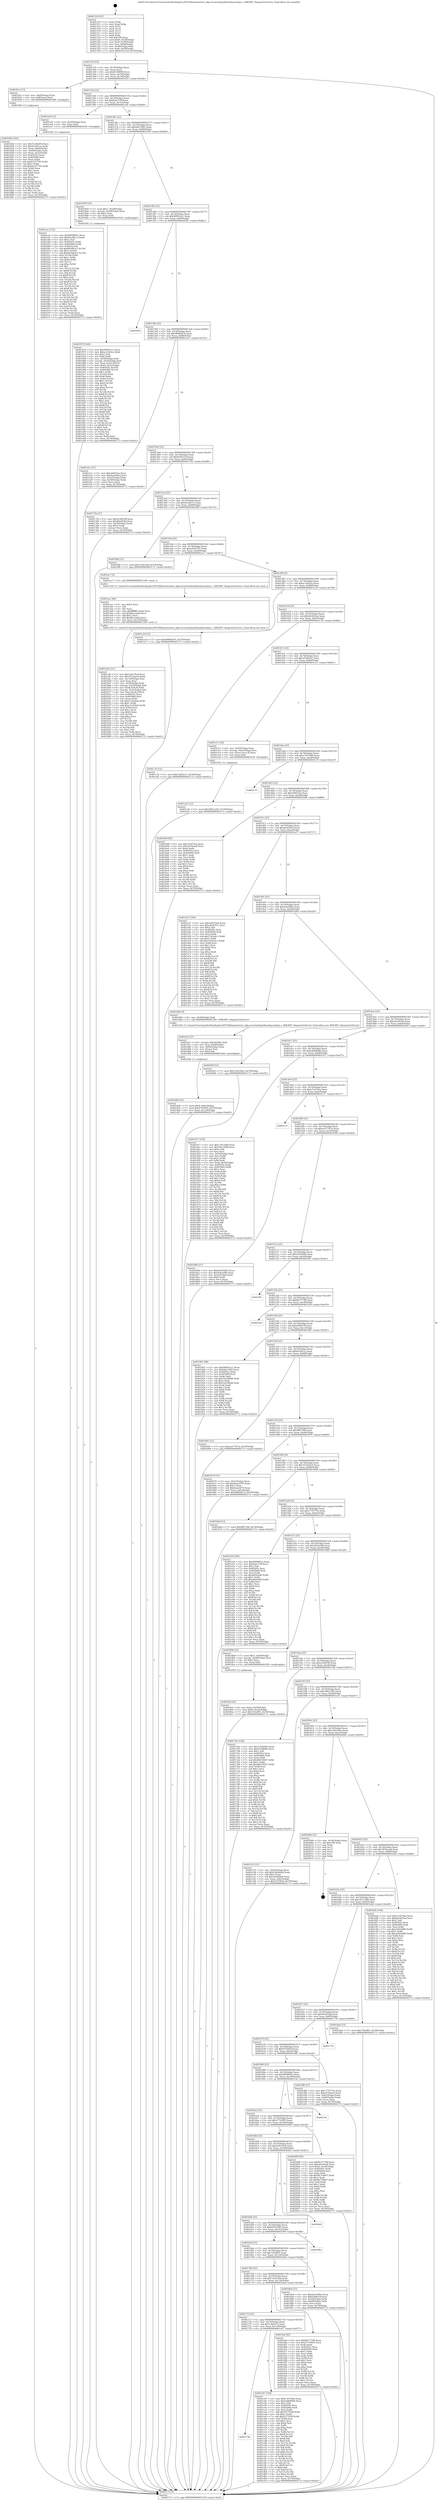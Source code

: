 digraph "0x401310" {
  label = "0x401310 (/mnt/c/Users/mathe/Desktop/tcc/POCII/binaries/extr_php-srcextxmlrpclibxmlrpcxmlrpc.c_XMLRPC_RequestGetError_Final-ollvm.out::main(0))"
  labelloc = "t"
  node[shape=record]

  Entry [label="",width=0.3,height=0.3,shape=circle,fillcolor=black,style=filled]
  "0x40133f" [label="{
     0x40133f [23]\l
     | [instrs]\l
     &nbsp;&nbsp;0x40133f \<+3\>: mov -0x70(%rbp),%eax\l
     &nbsp;&nbsp;0x401342 \<+2\>: mov %eax,%ecx\l
     &nbsp;&nbsp;0x401344 \<+6\>: sub $0x813089f0,%ecx\l
     &nbsp;&nbsp;0x40134a \<+3\>: mov %eax,-0x74(%rbp)\l
     &nbsp;&nbsp;0x40134d \<+3\>: mov %ecx,-0x78(%rbp)\l
     &nbsp;&nbsp;0x401350 \<+6\>: je 000000000040181e \<main+0x50e\>\l
  }"]
  "0x40181e" [label="{
     0x40181e [13]\l
     | [instrs]\l
     &nbsp;&nbsp;0x40181e \<+4\>: mov -0x40(%rbp),%rax\l
     &nbsp;&nbsp;0x401822 \<+4\>: mov 0x8(%rax),%rdi\l
     &nbsp;&nbsp;0x401826 \<+5\>: call 0000000000401060 \<atoi@plt\>\l
     | [calls]\l
     &nbsp;&nbsp;0x401060 \{1\} (unknown)\l
  }"]
  "0x401356" [label="{
     0x401356 [22]\l
     | [instrs]\l
     &nbsp;&nbsp;0x401356 \<+5\>: jmp 000000000040135b \<main+0x4b\>\l
     &nbsp;&nbsp;0x40135b \<+3\>: mov -0x74(%rbp),%eax\l
     &nbsp;&nbsp;0x40135e \<+5\>: sub $0x8a4c71ff,%eax\l
     &nbsp;&nbsp;0x401363 \<+3\>: mov %eax,-0x7c(%rbp)\l
     &nbsp;&nbsp;0x401366 \<+6\>: je 0000000000401ee0 \<main+0xbd0\>\l
  }"]
  Exit [label="",width=0.3,height=0.3,shape=circle,fillcolor=black,style=filled,peripheries=2]
  "0x401ee0" [label="{
     0x401ee0 [12]\l
     | [instrs]\l
     &nbsp;&nbsp;0x401ee0 \<+4\>: mov -0x50(%rbp),%rax\l
     &nbsp;&nbsp;0x401ee4 \<+3\>: mov %rax,%rdi\l
     &nbsp;&nbsp;0x401ee7 \<+5\>: call 0000000000401030 \<free@plt\>\l
     | [calls]\l
     &nbsp;&nbsp;0x401030 \{1\} (unknown)\l
  }"]
  "0x40136c" [label="{
     0x40136c [22]\l
     | [instrs]\l
     &nbsp;&nbsp;0x40136c \<+5\>: jmp 0000000000401371 \<main+0x61\>\l
     &nbsp;&nbsp;0x401371 \<+3\>: mov -0x74(%rbp),%eax\l
     &nbsp;&nbsp;0x401374 \<+5\>: sub $0x94a726f2,%eax\l
     &nbsp;&nbsp;0x401379 \<+3\>: mov %eax,-0x80(%rbp)\l
     &nbsp;&nbsp;0x40137c \<+6\>: je 0000000000401959 \<main+0x649\>\l
  }"]
  "0x401eec" [label="{
     0x401eec [152]\l
     | [instrs]\l
     &nbsp;&nbsp;0x401eec \<+5\>: mov $0x4890603c,%ecx\l
     &nbsp;&nbsp;0x401ef1 \<+5\>: mov $0x9ecd811c,%edx\l
     &nbsp;&nbsp;0x401ef6 \<+3\>: mov $0x1,%sil\l
     &nbsp;&nbsp;0x401ef9 \<+8\>: mov 0x40505c,%r8d\l
     &nbsp;&nbsp;0x401f01 \<+8\>: mov 0x405060,%r9d\l
     &nbsp;&nbsp;0x401f09 \<+3\>: mov %r8d,%r10d\l
     &nbsp;&nbsp;0x401f0c \<+7\>: sub $0x863db3c5,%r10d\l
     &nbsp;&nbsp;0x401f13 \<+4\>: sub $0x1,%r10d\l
     &nbsp;&nbsp;0x401f17 \<+7\>: add $0x863db3c5,%r10d\l
     &nbsp;&nbsp;0x401f1e \<+4\>: imul %r10d,%r8d\l
     &nbsp;&nbsp;0x401f22 \<+4\>: and $0x1,%r8d\l
     &nbsp;&nbsp;0x401f26 \<+4\>: cmp $0x0,%r8d\l
     &nbsp;&nbsp;0x401f2a \<+4\>: sete %r11b\l
     &nbsp;&nbsp;0x401f2e \<+4\>: cmp $0xa,%r9d\l
     &nbsp;&nbsp;0x401f32 \<+3\>: setl %bl\l
     &nbsp;&nbsp;0x401f35 \<+3\>: mov %r11b,%r14b\l
     &nbsp;&nbsp;0x401f38 \<+4\>: xor $0xff,%r14b\l
     &nbsp;&nbsp;0x401f3c \<+3\>: mov %bl,%r15b\l
     &nbsp;&nbsp;0x401f3f \<+4\>: xor $0xff,%r15b\l
     &nbsp;&nbsp;0x401f43 \<+4\>: xor $0x1,%sil\l
     &nbsp;&nbsp;0x401f47 \<+3\>: mov %r14b,%r12b\l
     &nbsp;&nbsp;0x401f4a \<+4\>: and $0xff,%r12b\l
     &nbsp;&nbsp;0x401f4e \<+3\>: and %sil,%r11b\l
     &nbsp;&nbsp;0x401f51 \<+3\>: mov %r15b,%r13b\l
     &nbsp;&nbsp;0x401f54 \<+4\>: and $0xff,%r13b\l
     &nbsp;&nbsp;0x401f58 \<+3\>: and %sil,%bl\l
     &nbsp;&nbsp;0x401f5b \<+3\>: or %r11b,%r12b\l
     &nbsp;&nbsp;0x401f5e \<+3\>: or %bl,%r13b\l
     &nbsp;&nbsp;0x401f61 \<+3\>: xor %r13b,%r12b\l
     &nbsp;&nbsp;0x401f64 \<+3\>: or %r15b,%r14b\l
     &nbsp;&nbsp;0x401f67 \<+4\>: xor $0xff,%r14b\l
     &nbsp;&nbsp;0x401f6b \<+4\>: or $0x1,%sil\l
     &nbsp;&nbsp;0x401f6f \<+3\>: and %sil,%r14b\l
     &nbsp;&nbsp;0x401f72 \<+3\>: or %r14b,%r12b\l
     &nbsp;&nbsp;0x401f75 \<+4\>: test $0x1,%r12b\l
     &nbsp;&nbsp;0x401f79 \<+3\>: cmovne %edx,%ecx\l
     &nbsp;&nbsp;0x401f7c \<+3\>: mov %ecx,-0x70(%rbp)\l
     &nbsp;&nbsp;0x401f7f \<+5\>: jmp 0000000000402172 \<main+0xe62\>\l
  }"]
  "0x401959" [label="{
     0x401959 [23]\l
     | [instrs]\l
     &nbsp;&nbsp;0x401959 \<+7\>: movl $0x1,-0x58(%rbp)\l
     &nbsp;&nbsp;0x401960 \<+4\>: movslq -0x58(%rbp),%rax\l
     &nbsp;&nbsp;0x401964 \<+4\>: shl $0x2,%rax\l
     &nbsp;&nbsp;0x401968 \<+3\>: mov %rax,%rdi\l
     &nbsp;&nbsp;0x40196b \<+5\>: call 0000000000401050 \<malloc@plt\>\l
     | [calls]\l
     &nbsp;&nbsp;0x401050 \{1\} (unknown)\l
  }"]
  "0x401382" [label="{
     0x401382 [25]\l
     | [instrs]\l
     &nbsp;&nbsp;0x401382 \<+5\>: jmp 0000000000401387 \<main+0x77\>\l
     &nbsp;&nbsp;0x401387 \<+3\>: mov -0x74(%rbp),%eax\l
     &nbsp;&nbsp;0x40138a \<+5\>: sub $0x96993ce1,%eax\l
     &nbsp;&nbsp;0x40138f \<+6\>: mov %eax,-0x84(%rbp)\l
     &nbsp;&nbsp;0x401395 \<+6\>: je 000000000040209c \<main+0xd8c\>\l
  }"]
  "0x401e25" [label="{
     0x401e25 [12]\l
     | [instrs]\l
     &nbsp;&nbsp;0x401e25 \<+7\>: movl $0x3091e205,-0x70(%rbp)\l
     &nbsp;&nbsp;0x401e2c \<+5\>: jmp 0000000000402172 \<main+0xe62\>\l
  }"]
  "0x40209c" [label="{
     0x40209c\l
  }", style=dashed]
  "0x40139b" [label="{
     0x40139b [25]\l
     | [instrs]\l
     &nbsp;&nbsp;0x40139b \<+5\>: jmp 00000000004013a0 \<main+0x90\>\l
     &nbsp;&nbsp;0x4013a0 \<+3\>: mov -0x74(%rbp),%eax\l
     &nbsp;&nbsp;0x4013a3 \<+5\>: sub $0x9984b474,%eax\l
     &nbsp;&nbsp;0x4013a8 \<+6\>: mov %eax,-0x88(%rbp)\l
     &nbsp;&nbsp;0x4013ae \<+6\>: je 0000000000401a1c \<main+0x70c\>\l
  }"]
  "0x401ddd" [label="{
     0x401ddd [25]\l
     | [instrs]\l
     &nbsp;&nbsp;0x401ddd \<+7\>: movl $0x0,-0x6c(%rbp)\l
     &nbsp;&nbsp;0x401de4 \<+7\>: movl $0x475f365f,-0x70(%rbp)\l
     &nbsp;&nbsp;0x401deb \<+6\>: mov %eax,-0x124(%rbp)\l
     &nbsp;&nbsp;0x401df1 \<+5\>: jmp 0000000000402172 \<main+0xe62\>\l
  }"]
  "0x401a1c" [label="{
     0x401a1c [27]\l
     | [instrs]\l
     &nbsp;&nbsp;0x401a1c \<+5\>: mov $0xcb6f33ae,%eax\l
     &nbsp;&nbsp;0x401a21 \<+5\>: mov $0xdac656cd,%ecx\l
     &nbsp;&nbsp;0x401a26 \<+3\>: mov -0x5c(%rbp),%edx\l
     &nbsp;&nbsp;0x401a29 \<+3\>: cmp -0x58(%rbp),%edx\l
     &nbsp;&nbsp;0x401a2c \<+3\>: cmovl %ecx,%eax\l
     &nbsp;&nbsp;0x401a2f \<+3\>: mov %eax,-0x70(%rbp)\l
     &nbsp;&nbsp;0x401a32 \<+5\>: jmp 0000000000402172 \<main+0xe62\>\l
  }"]
  "0x4013b4" [label="{
     0x4013b4 [25]\l
     | [instrs]\l
     &nbsp;&nbsp;0x4013b4 \<+5\>: jmp 00000000004013b9 \<main+0xa9\>\l
     &nbsp;&nbsp;0x4013b9 \<+3\>: mov -0x74(%rbp),%eax\l
     &nbsp;&nbsp;0x4013bc \<+5\>: sub $0x9c95152f,%eax\l
     &nbsp;&nbsp;0x4013c1 \<+6\>: mov %eax,-0x8c(%rbp)\l
     &nbsp;&nbsp;0x4013c7 \<+6\>: je 000000000040175b \<main+0x44b\>\l
  }"]
  "0x401dc2" [label="{
     0x401dc2 [27]\l
     | [instrs]\l
     &nbsp;&nbsp;0x401dc2 \<+10\>: movabs $0x4030b6,%rdi\l
     &nbsp;&nbsp;0x401dcc \<+4\>: mov %rax,-0x68(%rbp)\l
     &nbsp;&nbsp;0x401dd0 \<+4\>: mov -0x68(%rbp),%rax\l
     &nbsp;&nbsp;0x401dd4 \<+2\>: mov (%rax),%esi\l
     &nbsp;&nbsp;0x401dd6 \<+2\>: mov $0x0,%al\l
     &nbsp;&nbsp;0x401dd8 \<+5\>: call 0000000000401040 \<printf@plt\>\l
     | [calls]\l
     &nbsp;&nbsp;0x401040 \{1\} (unknown)\l
  }"]
  "0x40175b" [label="{
     0x40175b [27]\l
     | [instrs]\l
     &nbsp;&nbsp;0x40175b \<+5\>: mov $0x2e30618f,%eax\l
     &nbsp;&nbsp;0x401760 \<+5\>: mov $0x40cdf18d,%ecx\l
     &nbsp;&nbsp;0x401765 \<+3\>: mov -0x30(%rbp),%edx\l
     &nbsp;&nbsp;0x401768 \<+3\>: cmp $0x2,%edx\l
     &nbsp;&nbsp;0x40176b \<+3\>: cmovne %ecx,%eax\l
     &nbsp;&nbsp;0x40176e \<+3\>: mov %eax,-0x70(%rbp)\l
     &nbsp;&nbsp;0x401771 \<+5\>: jmp 0000000000402172 \<main+0xe62\>\l
  }"]
  "0x4013cd" [label="{
     0x4013cd [25]\l
     | [instrs]\l
     &nbsp;&nbsp;0x4013cd \<+5\>: jmp 00000000004013d2 \<main+0xc2\>\l
     &nbsp;&nbsp;0x4013d2 \<+3\>: mov -0x74(%rbp),%eax\l
     &nbsp;&nbsp;0x4013d5 \<+5\>: sub $0x9ecd811c,%eax\l
     &nbsp;&nbsp;0x4013da \<+6\>: mov %eax,-0x90(%rbp)\l
     &nbsp;&nbsp;0x4013e0 \<+6\>: je 0000000000401f84 \<main+0xc74\>\l
  }"]
  "0x402172" [label="{
     0x402172 [5]\l
     | [instrs]\l
     &nbsp;&nbsp;0x402172 \<+5\>: jmp 000000000040133f \<main+0x2f\>\l
  }"]
  "0x401310" [label="{
     0x401310 [47]\l
     | [instrs]\l
     &nbsp;&nbsp;0x401310 \<+1\>: push %rbp\l
     &nbsp;&nbsp;0x401311 \<+3\>: mov %rsp,%rbp\l
     &nbsp;&nbsp;0x401314 \<+2\>: push %r15\l
     &nbsp;&nbsp;0x401316 \<+2\>: push %r14\l
     &nbsp;&nbsp;0x401318 \<+2\>: push %r13\l
     &nbsp;&nbsp;0x40131a \<+2\>: push %r12\l
     &nbsp;&nbsp;0x40131c \<+1\>: push %rbx\l
     &nbsp;&nbsp;0x40131d \<+7\>: sub $0x108,%rsp\l
     &nbsp;&nbsp;0x401324 \<+7\>: movl $0x0,-0x34(%rbp)\l
     &nbsp;&nbsp;0x40132b \<+3\>: mov %edi,-0x38(%rbp)\l
     &nbsp;&nbsp;0x40132e \<+4\>: mov %rsi,-0x40(%rbp)\l
     &nbsp;&nbsp;0x401332 \<+3\>: mov -0x38(%rbp),%edi\l
     &nbsp;&nbsp;0x401335 \<+3\>: mov %edi,-0x30(%rbp)\l
     &nbsp;&nbsp;0x401338 \<+7\>: movl $0x9c95152f,-0x70(%rbp)\l
  }"]
  "0x401738" [label="{
     0x401738\l
  }", style=dashed]
  "0x401f84" [label="{
     0x401f84 [12]\l
     | [instrs]\l
     &nbsp;&nbsp;0x401f84 \<+7\>: movl $0x7ac0c164,-0x70(%rbp)\l
     &nbsp;&nbsp;0x401f8b \<+5\>: jmp 0000000000402172 \<main+0xe62\>\l
  }"]
  "0x4013e6" [label="{
     0x4013e6 [25]\l
     | [instrs]\l
     &nbsp;&nbsp;0x4013e6 \<+5\>: jmp 00000000004013eb \<main+0xdb\>\l
     &nbsp;&nbsp;0x4013eb \<+3\>: mov -0x74(%rbp),%eax\l
     &nbsp;&nbsp;0x4013ee \<+5\>: sub $0xa45d7f31,%eax\l
     &nbsp;&nbsp;0x4013f3 \<+6\>: mov %eax,-0x94(%rbp)\l
     &nbsp;&nbsp;0x4013f9 \<+6\>: je 0000000000401ac7 \<main+0x7b7\>\l
  }"]
  "0x401c87" [label="{
     0x401c87 [144]\l
     | [instrs]\l
     &nbsp;&nbsp;0x401c87 \<+5\>: mov $0xc7d7cb46,%eax\l
     &nbsp;&nbsp;0x401c8c \<+5\>: mov $0xe4db99d6,%ecx\l
     &nbsp;&nbsp;0x401c91 \<+2\>: mov $0x1,%dl\l
     &nbsp;&nbsp;0x401c93 \<+7\>: mov 0x40505c,%esi\l
     &nbsp;&nbsp;0x401c9a \<+7\>: mov 0x405060,%edi\l
     &nbsp;&nbsp;0x401ca1 \<+3\>: mov %esi,%r8d\l
     &nbsp;&nbsp;0x401ca4 \<+7\>: add $0x527703ff,%r8d\l
     &nbsp;&nbsp;0x401cab \<+4\>: sub $0x1,%r8d\l
     &nbsp;&nbsp;0x401caf \<+7\>: sub $0x527703ff,%r8d\l
     &nbsp;&nbsp;0x401cb6 \<+4\>: imul %r8d,%esi\l
     &nbsp;&nbsp;0x401cba \<+3\>: and $0x1,%esi\l
     &nbsp;&nbsp;0x401cbd \<+3\>: cmp $0x0,%esi\l
     &nbsp;&nbsp;0x401cc0 \<+4\>: sete %r9b\l
     &nbsp;&nbsp;0x401cc4 \<+3\>: cmp $0xa,%edi\l
     &nbsp;&nbsp;0x401cc7 \<+4\>: setl %r10b\l
     &nbsp;&nbsp;0x401ccb \<+3\>: mov %r9b,%r11b\l
     &nbsp;&nbsp;0x401cce \<+4\>: xor $0xff,%r11b\l
     &nbsp;&nbsp;0x401cd2 \<+3\>: mov %r10b,%bl\l
     &nbsp;&nbsp;0x401cd5 \<+3\>: xor $0xff,%bl\l
     &nbsp;&nbsp;0x401cd8 \<+3\>: xor $0x0,%dl\l
     &nbsp;&nbsp;0x401cdb \<+3\>: mov %r11b,%r14b\l
     &nbsp;&nbsp;0x401cde \<+4\>: and $0x0,%r14b\l
     &nbsp;&nbsp;0x401ce2 \<+3\>: and %dl,%r9b\l
     &nbsp;&nbsp;0x401ce5 \<+3\>: mov %bl,%r15b\l
     &nbsp;&nbsp;0x401ce8 \<+4\>: and $0x0,%r15b\l
     &nbsp;&nbsp;0x401cec \<+3\>: and %dl,%r10b\l
     &nbsp;&nbsp;0x401cef \<+3\>: or %r9b,%r14b\l
     &nbsp;&nbsp;0x401cf2 \<+3\>: or %r10b,%r15b\l
     &nbsp;&nbsp;0x401cf5 \<+3\>: xor %r15b,%r14b\l
     &nbsp;&nbsp;0x401cf8 \<+3\>: or %bl,%r11b\l
     &nbsp;&nbsp;0x401cfb \<+4\>: xor $0xff,%r11b\l
     &nbsp;&nbsp;0x401cff \<+3\>: or $0x0,%dl\l
     &nbsp;&nbsp;0x401d02 \<+3\>: and %dl,%r11b\l
     &nbsp;&nbsp;0x401d05 \<+3\>: or %r11b,%r14b\l
     &nbsp;&nbsp;0x401d08 \<+4\>: test $0x1,%r14b\l
     &nbsp;&nbsp;0x401d0c \<+3\>: cmovne %ecx,%eax\l
     &nbsp;&nbsp;0x401d0f \<+3\>: mov %eax,-0x70(%rbp)\l
     &nbsp;&nbsp;0x401d12 \<+5\>: jmp 0000000000402172 \<main+0xe62\>\l
  }"]
  "0x401ac7" [label="{
     0x401ac7 [5]\l
     | [instrs]\l
     &nbsp;&nbsp;0x401ac7 \<+5\>: call 0000000000401160 \<next_i\>\l
     | [calls]\l
     &nbsp;&nbsp;0x401160 \{1\} (/mnt/c/Users/mathe/Desktop/tcc/POCII/binaries/extr_php-srcextxmlrpclibxmlrpcxmlrpc.c_XMLRPC_RequestGetError_Final-ollvm.out::next_i)\l
  }"]
  "0x4013ff" [label="{
     0x4013ff [25]\l
     | [instrs]\l
     &nbsp;&nbsp;0x4013ff \<+5\>: jmp 0000000000401404 \<main+0xf4\>\l
     &nbsp;&nbsp;0x401404 \<+3\>: mov -0x74(%rbp),%eax\l
     &nbsp;&nbsp;0x401407 \<+5\>: sub $0xac1d42ea,%eax\l
     &nbsp;&nbsp;0x40140c \<+6\>: mov %eax,-0x98(%rbp)\l
     &nbsp;&nbsp;0x401412 \<+6\>: je 0000000000401a10 \<main+0x700\>\l
  }"]
  "0x40171f" [label="{
     0x40171f [25]\l
     | [instrs]\l
     &nbsp;&nbsp;0x40171f \<+5\>: jmp 0000000000401724 \<main+0x414\>\l
     &nbsp;&nbsp;0x401724 \<+3\>: mov -0x74(%rbp),%eax\l
     &nbsp;&nbsp;0x401727 \<+5\>: sub $0x7afd5a7c,%eax\l
     &nbsp;&nbsp;0x40172c \<+6\>: mov %eax,-0x118(%rbp)\l
     &nbsp;&nbsp;0x401732 \<+6\>: je 0000000000401c87 \<main+0x977\>\l
  }"]
  "0x401a10" [label="{
     0x401a10 [12]\l
     | [instrs]\l
     &nbsp;&nbsp;0x401a10 \<+7\>: movl $0x9984b474,-0x70(%rbp)\l
     &nbsp;&nbsp;0x401a17 \<+5\>: jmp 0000000000402172 \<main+0xe62\>\l
  }"]
  "0x401418" [label="{
     0x401418 [25]\l
     | [instrs]\l
     &nbsp;&nbsp;0x401418 \<+5\>: jmp 000000000040141d \<main+0x10d\>\l
     &nbsp;&nbsp;0x40141d \<+3\>: mov -0x74(%rbp),%eax\l
     &nbsp;&nbsp;0x401420 \<+5\>: sub $0xbb1605aa,%eax\l
     &nbsp;&nbsp;0x401425 \<+6\>: mov %eax,-0x9c(%rbp)\l
     &nbsp;&nbsp;0x40142b \<+6\>: je 0000000000401c7b \<main+0x96b\>\l
  }"]
  "0x401fad" [label="{
     0x401fad [83]\l
     | [instrs]\l
     &nbsp;&nbsp;0x401fad \<+5\>: mov $0xfb277748,%eax\l
     &nbsp;&nbsp;0x401fb2 \<+5\>: mov $0x577cf903,%ecx\l
     &nbsp;&nbsp;0x401fb7 \<+2\>: xor %edx,%edx\l
     &nbsp;&nbsp;0x401fb9 \<+7\>: mov 0x40505c,%esi\l
     &nbsp;&nbsp;0x401fc0 \<+7\>: mov 0x405060,%edi\l
     &nbsp;&nbsp;0x401fc7 \<+3\>: sub $0x1,%edx\l
     &nbsp;&nbsp;0x401fca \<+3\>: mov %esi,%r8d\l
     &nbsp;&nbsp;0x401fcd \<+3\>: add %edx,%r8d\l
     &nbsp;&nbsp;0x401fd0 \<+4\>: imul %r8d,%esi\l
     &nbsp;&nbsp;0x401fd4 \<+3\>: and $0x1,%esi\l
     &nbsp;&nbsp;0x401fd7 \<+3\>: cmp $0x0,%esi\l
     &nbsp;&nbsp;0x401fda \<+4\>: sete %r9b\l
     &nbsp;&nbsp;0x401fde \<+3\>: cmp $0xa,%edi\l
     &nbsp;&nbsp;0x401fe1 \<+4\>: setl %r10b\l
     &nbsp;&nbsp;0x401fe5 \<+3\>: mov %r9b,%r11b\l
     &nbsp;&nbsp;0x401fe8 \<+3\>: and %r10b,%r11b\l
     &nbsp;&nbsp;0x401feb \<+3\>: xor %r10b,%r9b\l
     &nbsp;&nbsp;0x401fee \<+3\>: or %r9b,%r11b\l
     &nbsp;&nbsp;0x401ff1 \<+4\>: test $0x1,%r11b\l
     &nbsp;&nbsp;0x401ff5 \<+3\>: cmovne %ecx,%eax\l
     &nbsp;&nbsp;0x401ff8 \<+3\>: mov %eax,-0x70(%rbp)\l
     &nbsp;&nbsp;0x401ffb \<+5\>: jmp 0000000000402172 \<main+0xe62\>\l
  }"]
  "0x401c7b" [label="{
     0x401c7b [12]\l
     | [instrs]\l
     &nbsp;&nbsp;0x401c7b \<+7\>: movl $0x7afd5a7c,-0x70(%rbp)\l
     &nbsp;&nbsp;0x401c82 \<+5\>: jmp 0000000000402172 \<main+0xe62\>\l
  }"]
  "0x401431" [label="{
     0x401431 [25]\l
     | [instrs]\l
     &nbsp;&nbsp;0x401431 \<+5\>: jmp 0000000000401436 \<main+0x126\>\l
     &nbsp;&nbsp;0x401436 \<+3\>: mov -0x74(%rbp),%eax\l
     &nbsp;&nbsp;0x401439 \<+5\>: sub $0xc076beb2,%eax\l
     &nbsp;&nbsp;0x40143e \<+6\>: mov %eax,-0xa0(%rbp)\l
     &nbsp;&nbsp;0x401444 \<+6\>: je 0000000000401e11 \<main+0xb01\>\l
  }"]
  "0x401af4" [label="{
     0x401af4 [121]\l
     | [instrs]\l
     &nbsp;&nbsp;0x401af4 \<+5\>: mov $0x5e9e76c8,%ecx\l
     &nbsp;&nbsp;0x401af9 \<+5\>: mov $0x1012ba19,%edx\l
     &nbsp;&nbsp;0x401afe \<+6\>: mov -0x120(%rbp),%esi\l
     &nbsp;&nbsp;0x401b04 \<+3\>: imul %eax,%esi\l
     &nbsp;&nbsp;0x401b07 \<+4\>: mov -0x50(%rbp),%rdi\l
     &nbsp;&nbsp;0x401b0b \<+4\>: movslq -0x54(%rbp),%r8\l
     &nbsp;&nbsp;0x401b0f \<+4\>: mov (%rdi,%r8,8),%rdi\l
     &nbsp;&nbsp;0x401b13 \<+4\>: movslq -0x5c(%rbp),%r8\l
     &nbsp;&nbsp;0x401b17 \<+4\>: mov %esi,(%rdi,%r8,4)\l
     &nbsp;&nbsp;0x401b1b \<+7\>: mov 0x40505c,%eax\l
     &nbsp;&nbsp;0x401b22 \<+7\>: mov 0x405060,%esi\l
     &nbsp;&nbsp;0x401b29 \<+3\>: mov %eax,%r9d\l
     &nbsp;&nbsp;0x401b2c \<+7\>: sub $0xe11426eb,%r9d\l
     &nbsp;&nbsp;0x401b33 \<+4\>: sub $0x1,%r9d\l
     &nbsp;&nbsp;0x401b37 \<+7\>: add $0xe11426eb,%r9d\l
     &nbsp;&nbsp;0x401b3e \<+4\>: imul %r9d,%eax\l
     &nbsp;&nbsp;0x401b42 \<+3\>: and $0x1,%eax\l
     &nbsp;&nbsp;0x401b45 \<+3\>: cmp $0x0,%eax\l
     &nbsp;&nbsp;0x401b48 \<+4\>: sete %r10b\l
     &nbsp;&nbsp;0x401b4c \<+3\>: cmp $0xa,%esi\l
     &nbsp;&nbsp;0x401b4f \<+4\>: setl %r11b\l
     &nbsp;&nbsp;0x401b53 \<+3\>: mov %r10b,%bl\l
     &nbsp;&nbsp;0x401b56 \<+3\>: and %r11b,%bl\l
     &nbsp;&nbsp;0x401b59 \<+3\>: xor %r11b,%r10b\l
     &nbsp;&nbsp;0x401b5c \<+3\>: or %r10b,%bl\l
     &nbsp;&nbsp;0x401b5f \<+3\>: test $0x1,%bl\l
     &nbsp;&nbsp;0x401b62 \<+3\>: cmovne %edx,%ecx\l
     &nbsp;&nbsp;0x401b65 \<+3\>: mov %ecx,-0x70(%rbp)\l
     &nbsp;&nbsp;0x401b68 \<+5\>: jmp 0000000000402172 \<main+0xe62\>\l
  }"]
  "0x401e11" [label="{
     0x401e11 [20]\l
     | [instrs]\l
     &nbsp;&nbsp;0x401e11 \<+4\>: mov -0x50(%rbp),%rax\l
     &nbsp;&nbsp;0x401e15 \<+4\>: movslq -0x6c(%rbp),%rcx\l
     &nbsp;&nbsp;0x401e19 \<+4\>: mov (%rax,%rcx,8),%rax\l
     &nbsp;&nbsp;0x401e1d \<+3\>: mov %rax,%rdi\l
     &nbsp;&nbsp;0x401e20 \<+5\>: call 0000000000401030 \<free@plt\>\l
     | [calls]\l
     &nbsp;&nbsp;0x401030 \{1\} (unknown)\l
  }"]
  "0x40144a" [label="{
     0x40144a [25]\l
     | [instrs]\l
     &nbsp;&nbsp;0x40144a \<+5\>: jmp 000000000040144f \<main+0x13f\>\l
     &nbsp;&nbsp;0x40144f \<+3\>: mov -0x74(%rbp),%eax\l
     &nbsp;&nbsp;0x401452 \<+5\>: sub $0xc7d7cb46,%eax\l
     &nbsp;&nbsp;0x401457 \<+6\>: mov %eax,-0xa4(%rbp)\l
     &nbsp;&nbsp;0x40145d \<+6\>: je 0000000000402133 \<main+0xe23\>\l
  }"]
  "0x401acc" [label="{
     0x401acc [40]\l
     | [instrs]\l
     &nbsp;&nbsp;0x401acc \<+5\>: mov $0x2,%ecx\l
     &nbsp;&nbsp;0x401ad1 \<+1\>: cltd\l
     &nbsp;&nbsp;0x401ad2 \<+2\>: idiv %ecx\l
     &nbsp;&nbsp;0x401ad4 \<+6\>: imul $0xfffffffe,%edx,%ecx\l
     &nbsp;&nbsp;0x401ada \<+6\>: sub $0xfba1aa6d,%ecx\l
     &nbsp;&nbsp;0x401ae0 \<+3\>: add $0x1,%ecx\l
     &nbsp;&nbsp;0x401ae3 \<+6\>: add $0xfba1aa6d,%ecx\l
     &nbsp;&nbsp;0x401ae9 \<+6\>: mov %ecx,-0x120(%rbp)\l
     &nbsp;&nbsp;0x401aef \<+5\>: call 0000000000401160 \<next_i\>\l
     | [calls]\l
     &nbsp;&nbsp;0x401160 \{1\} (/mnt/c/Users/mathe/Desktop/tcc/POCII/binaries/extr_php-srcextxmlrpclibxmlrpcxmlrpc.c_XMLRPC_RequestGetError_Final-ollvm.out::next_i)\l
  }"]
  "0x402133" [label="{
     0x402133\l
  }", style=dashed]
  "0x401463" [label="{
     0x401463 [25]\l
     | [instrs]\l
     &nbsp;&nbsp;0x401463 \<+5\>: jmp 0000000000401468 \<main+0x158\>\l
     &nbsp;&nbsp;0x401468 \<+3\>: mov -0x74(%rbp),%eax\l
     &nbsp;&nbsp;0x40146b \<+5\>: sub $0xcb6f33ae,%eax\l
     &nbsp;&nbsp;0x401470 \<+6\>: mov %eax,-0xa8(%rbp)\l
     &nbsp;&nbsp;0x401476 \<+6\>: je 0000000000401b98 \<main+0x888\>\l
  }"]
  "0x401970" [label="{
     0x401970 [160]\l
     | [instrs]\l
     &nbsp;&nbsp;0x401970 \<+5\>: mov $0x96993ce1,%ecx\l
     &nbsp;&nbsp;0x401975 \<+5\>: mov $0xac1d42ea,%edx\l
     &nbsp;&nbsp;0x40197a \<+3\>: mov $0x1,%sil\l
     &nbsp;&nbsp;0x40197d \<+3\>: xor %r8d,%r8d\l
     &nbsp;&nbsp;0x401980 \<+4\>: mov -0x50(%rbp),%rdi\l
     &nbsp;&nbsp;0x401984 \<+4\>: movslq -0x54(%rbp),%r9\l
     &nbsp;&nbsp;0x401988 \<+4\>: mov %rax,(%rdi,%r9,8)\l
     &nbsp;&nbsp;0x40198c \<+7\>: movl $0x0,-0x5c(%rbp)\l
     &nbsp;&nbsp;0x401993 \<+8\>: mov 0x40505c,%r10d\l
     &nbsp;&nbsp;0x40199b \<+8\>: mov 0x405060,%r11d\l
     &nbsp;&nbsp;0x4019a3 \<+4\>: sub $0x1,%r8d\l
     &nbsp;&nbsp;0x4019a7 \<+3\>: mov %r10d,%ebx\l
     &nbsp;&nbsp;0x4019aa \<+3\>: add %r8d,%ebx\l
     &nbsp;&nbsp;0x4019ad \<+4\>: imul %ebx,%r10d\l
     &nbsp;&nbsp;0x4019b1 \<+4\>: and $0x1,%r10d\l
     &nbsp;&nbsp;0x4019b5 \<+4\>: cmp $0x0,%r10d\l
     &nbsp;&nbsp;0x4019b9 \<+4\>: sete %r14b\l
     &nbsp;&nbsp;0x4019bd \<+4\>: cmp $0xa,%r11d\l
     &nbsp;&nbsp;0x4019c1 \<+4\>: setl %r15b\l
     &nbsp;&nbsp;0x4019c5 \<+3\>: mov %r14b,%r12b\l
     &nbsp;&nbsp;0x4019c8 \<+4\>: xor $0xff,%r12b\l
     &nbsp;&nbsp;0x4019cc \<+3\>: mov %r15b,%r13b\l
     &nbsp;&nbsp;0x4019cf \<+4\>: xor $0xff,%r13b\l
     &nbsp;&nbsp;0x4019d3 \<+4\>: xor $0x1,%sil\l
     &nbsp;&nbsp;0x4019d7 \<+3\>: mov %r12b,%al\l
     &nbsp;&nbsp;0x4019da \<+2\>: and $0xff,%al\l
     &nbsp;&nbsp;0x4019dc \<+3\>: and %sil,%r14b\l
     &nbsp;&nbsp;0x4019df \<+3\>: mov %r13b,%dil\l
     &nbsp;&nbsp;0x4019e2 \<+4\>: and $0xff,%dil\l
     &nbsp;&nbsp;0x4019e6 \<+3\>: and %sil,%r15b\l
     &nbsp;&nbsp;0x4019e9 \<+3\>: or %r14b,%al\l
     &nbsp;&nbsp;0x4019ec \<+3\>: or %r15b,%dil\l
     &nbsp;&nbsp;0x4019ef \<+3\>: xor %dil,%al\l
     &nbsp;&nbsp;0x4019f2 \<+3\>: or %r13b,%r12b\l
     &nbsp;&nbsp;0x4019f5 \<+4\>: xor $0xff,%r12b\l
     &nbsp;&nbsp;0x4019f9 \<+4\>: or $0x1,%sil\l
     &nbsp;&nbsp;0x4019fd \<+3\>: and %sil,%r12b\l
     &nbsp;&nbsp;0x401a00 \<+3\>: or %r12b,%al\l
     &nbsp;&nbsp;0x401a03 \<+2\>: test $0x1,%al\l
     &nbsp;&nbsp;0x401a05 \<+3\>: cmovne %edx,%ecx\l
     &nbsp;&nbsp;0x401a08 \<+3\>: mov %ecx,-0x70(%rbp)\l
     &nbsp;&nbsp;0x401a0b \<+5\>: jmp 0000000000402172 \<main+0xe62\>\l
  }"]
  "0x401b98" [label="{
     0x401b98 [83]\l
     | [instrs]\l
     &nbsp;&nbsp;0x401b98 \<+5\>: mov $0xe7e47daa,%eax\l
     &nbsp;&nbsp;0x401b9d \<+5\>: mov $0x387deaa6,%ecx\l
     &nbsp;&nbsp;0x401ba2 \<+2\>: xor %edx,%edx\l
     &nbsp;&nbsp;0x401ba4 \<+7\>: mov 0x40505c,%esi\l
     &nbsp;&nbsp;0x401bab \<+7\>: mov 0x405060,%edi\l
     &nbsp;&nbsp;0x401bb2 \<+3\>: sub $0x1,%edx\l
     &nbsp;&nbsp;0x401bb5 \<+3\>: mov %esi,%r8d\l
     &nbsp;&nbsp;0x401bb8 \<+3\>: add %edx,%r8d\l
     &nbsp;&nbsp;0x401bbb \<+4\>: imul %r8d,%esi\l
     &nbsp;&nbsp;0x401bbf \<+3\>: and $0x1,%esi\l
     &nbsp;&nbsp;0x401bc2 \<+3\>: cmp $0x0,%esi\l
     &nbsp;&nbsp;0x401bc5 \<+4\>: sete %r9b\l
     &nbsp;&nbsp;0x401bc9 \<+3\>: cmp $0xa,%edi\l
     &nbsp;&nbsp;0x401bcc \<+4\>: setl %r10b\l
     &nbsp;&nbsp;0x401bd0 \<+3\>: mov %r9b,%r11b\l
     &nbsp;&nbsp;0x401bd3 \<+3\>: and %r10b,%r11b\l
     &nbsp;&nbsp;0x401bd6 \<+3\>: xor %r10b,%r9b\l
     &nbsp;&nbsp;0x401bd9 \<+3\>: or %r9b,%r11b\l
     &nbsp;&nbsp;0x401bdc \<+4\>: test $0x1,%r11b\l
     &nbsp;&nbsp;0x401be0 \<+3\>: cmovne %ecx,%eax\l
     &nbsp;&nbsp;0x401be3 \<+3\>: mov %eax,-0x70(%rbp)\l
     &nbsp;&nbsp;0x401be6 \<+5\>: jmp 0000000000402172 \<main+0xe62\>\l
  }"]
  "0x40147c" [label="{
     0x40147c [25]\l
     | [instrs]\l
     &nbsp;&nbsp;0x40147c \<+5\>: jmp 0000000000401481 \<main+0x171\>\l
     &nbsp;&nbsp;0x401481 \<+3\>: mov -0x74(%rbp),%eax\l
     &nbsp;&nbsp;0x401484 \<+5\>: sub $0xdac656cd,%eax\l
     &nbsp;&nbsp;0x401489 \<+6\>: mov %eax,-0xac(%rbp)\l
     &nbsp;&nbsp;0x40148f \<+6\>: je 0000000000401a37 \<main+0x727\>\l
  }"]
  "0x401706" [label="{
     0x401706 [25]\l
     | [instrs]\l
     &nbsp;&nbsp;0x401706 \<+5\>: jmp 000000000040170b \<main+0x3fb\>\l
     &nbsp;&nbsp;0x40170b \<+3\>: mov -0x74(%rbp),%eax\l
     &nbsp;&nbsp;0x40170e \<+5\>: sub $0x7ac0c164,%eax\l
     &nbsp;&nbsp;0x401713 \<+6\>: mov %eax,-0x114(%rbp)\l
     &nbsp;&nbsp;0x401719 \<+6\>: je 0000000000401fad \<main+0xc9d\>\l
  }"]
  "0x401a37" [label="{
     0x401a37 [144]\l
     | [instrs]\l
     &nbsp;&nbsp;0x401a37 \<+5\>: mov $0x5e9e76c8,%eax\l
     &nbsp;&nbsp;0x401a3c \<+5\>: mov $0xa45d7f31,%ecx\l
     &nbsp;&nbsp;0x401a41 \<+2\>: mov $0x1,%dl\l
     &nbsp;&nbsp;0x401a43 \<+7\>: mov 0x40505c,%esi\l
     &nbsp;&nbsp;0x401a4a \<+7\>: mov 0x405060,%edi\l
     &nbsp;&nbsp;0x401a51 \<+3\>: mov %esi,%r8d\l
     &nbsp;&nbsp;0x401a54 \<+7\>: sub $0x1545e4c1,%r8d\l
     &nbsp;&nbsp;0x401a5b \<+4\>: sub $0x1,%r8d\l
     &nbsp;&nbsp;0x401a5f \<+7\>: add $0x1545e4c1,%r8d\l
     &nbsp;&nbsp;0x401a66 \<+4\>: imul %r8d,%esi\l
     &nbsp;&nbsp;0x401a6a \<+3\>: and $0x1,%esi\l
     &nbsp;&nbsp;0x401a6d \<+3\>: cmp $0x0,%esi\l
     &nbsp;&nbsp;0x401a70 \<+4\>: sete %r9b\l
     &nbsp;&nbsp;0x401a74 \<+3\>: cmp $0xa,%edi\l
     &nbsp;&nbsp;0x401a77 \<+4\>: setl %r10b\l
     &nbsp;&nbsp;0x401a7b \<+3\>: mov %r9b,%r11b\l
     &nbsp;&nbsp;0x401a7e \<+4\>: xor $0xff,%r11b\l
     &nbsp;&nbsp;0x401a82 \<+3\>: mov %r10b,%bl\l
     &nbsp;&nbsp;0x401a85 \<+3\>: xor $0xff,%bl\l
     &nbsp;&nbsp;0x401a88 \<+3\>: xor $0x1,%dl\l
     &nbsp;&nbsp;0x401a8b \<+3\>: mov %r11b,%r14b\l
     &nbsp;&nbsp;0x401a8e \<+4\>: and $0xff,%r14b\l
     &nbsp;&nbsp;0x401a92 \<+3\>: and %dl,%r9b\l
     &nbsp;&nbsp;0x401a95 \<+3\>: mov %bl,%r15b\l
     &nbsp;&nbsp;0x401a98 \<+4\>: and $0xff,%r15b\l
     &nbsp;&nbsp;0x401a9c \<+3\>: and %dl,%r10b\l
     &nbsp;&nbsp;0x401a9f \<+3\>: or %r9b,%r14b\l
     &nbsp;&nbsp;0x401aa2 \<+3\>: or %r10b,%r15b\l
     &nbsp;&nbsp;0x401aa5 \<+3\>: xor %r15b,%r14b\l
     &nbsp;&nbsp;0x401aa8 \<+3\>: or %bl,%r11b\l
     &nbsp;&nbsp;0x401aab \<+4\>: xor $0xff,%r11b\l
     &nbsp;&nbsp;0x401aaf \<+3\>: or $0x1,%dl\l
     &nbsp;&nbsp;0x401ab2 \<+3\>: and %dl,%r11b\l
     &nbsp;&nbsp;0x401ab5 \<+3\>: or %r11b,%r14b\l
     &nbsp;&nbsp;0x401ab8 \<+4\>: test $0x1,%r14b\l
     &nbsp;&nbsp;0x401abc \<+3\>: cmovne %ecx,%eax\l
     &nbsp;&nbsp;0x401abf \<+3\>: mov %eax,-0x70(%rbp)\l
     &nbsp;&nbsp;0x401ac2 \<+5\>: jmp 0000000000402172 \<main+0xe62\>\l
  }"]
  "0x401495" [label="{
     0x401495 [25]\l
     | [instrs]\l
     &nbsp;&nbsp;0x401495 \<+5\>: jmp 000000000040149a \<main+0x18a\>\l
     &nbsp;&nbsp;0x40149a \<+3\>: mov -0x74(%rbp),%eax\l
     &nbsp;&nbsp;0x40149d \<+5\>: sub $0xde4c490c,%eax\l
     &nbsp;&nbsp;0x4014a2 \<+6\>: mov %eax,-0xb0(%rbp)\l
     &nbsp;&nbsp;0x4014a8 \<+6\>: je 0000000000401db9 \<main+0xaa9\>\l
  }"]
  "0x4018e6" [label="{
     0x4018e6 [27]\l
     | [instrs]\l
     &nbsp;&nbsp;0x4018e6 \<+5\>: mov $0xde4c490c,%eax\l
     &nbsp;&nbsp;0x4018eb \<+5\>: mov $0xfc0b633f,%ecx\l
     &nbsp;&nbsp;0x4018f0 \<+3\>: mov -0x54(%rbp),%edx\l
     &nbsp;&nbsp;0x4018f3 \<+3\>: cmp -0x48(%rbp),%edx\l
     &nbsp;&nbsp;0x4018f6 \<+3\>: cmovl %ecx,%eax\l
     &nbsp;&nbsp;0x4018f9 \<+3\>: mov %eax,-0x70(%rbp)\l
     &nbsp;&nbsp;0x4018fc \<+5\>: jmp 0000000000402172 \<main+0xe62\>\l
  }"]
  "0x401db9" [label="{
     0x401db9 [9]\l
     | [instrs]\l
     &nbsp;&nbsp;0x401db9 \<+4\>: mov -0x50(%rbp),%rdi\l
     &nbsp;&nbsp;0x401dbd \<+5\>: call 0000000000401240 \<XMLRPC_RequestGetError\>\l
     | [calls]\l
     &nbsp;&nbsp;0x401240 \{1\} (/mnt/c/Users/mathe/Desktop/tcc/POCII/binaries/extr_php-srcextxmlrpclibxmlrpcxmlrpc.c_XMLRPC_RequestGetError_Final-ollvm.out::XMLRPC_RequestGetError)\l
  }"]
  "0x4014ae" [label="{
     0x4014ae [25]\l
     | [instrs]\l
     &nbsp;&nbsp;0x4014ae \<+5\>: jmp 00000000004014b3 \<main+0x1a3\>\l
     &nbsp;&nbsp;0x4014b3 \<+3\>: mov -0x74(%rbp),%eax\l
     &nbsp;&nbsp;0x4014b6 \<+5\>: sub $0xe4c29e36,%eax\l
     &nbsp;&nbsp;0x4014bb \<+6\>: mov %eax,-0xb4(%rbp)\l
     &nbsp;&nbsp;0x4014c1 \<+6\>: je 000000000040205f \<main+0xd4f\>\l
  }"]
  "0x4016ed" [label="{
     0x4016ed [25]\l
     | [instrs]\l
     &nbsp;&nbsp;0x4016ed \<+5\>: jmp 00000000004016f2 \<main+0x3e2\>\l
     &nbsp;&nbsp;0x4016f2 \<+3\>: mov -0x74(%rbp),%eax\l
     &nbsp;&nbsp;0x4016f5 \<+5\>: sub $0x72fcdf91,%eax\l
     &nbsp;&nbsp;0x4016fa \<+6\>: mov %eax,-0x110(%rbp)\l
     &nbsp;&nbsp;0x401700 \<+6\>: je 00000000004018e6 \<main+0x5d6\>\l
  }"]
  "0x40205f" [label="{
     0x40205f [12]\l
     | [instrs]\l
     &nbsp;&nbsp;0x40205f \<+7\>: movl $0x330239ee,-0x70(%rbp)\l
     &nbsp;&nbsp;0x402066 \<+5\>: jmp 0000000000402172 \<main+0xe62\>\l
  }"]
  "0x4014c7" [label="{
     0x4014c7 [25]\l
     | [instrs]\l
     &nbsp;&nbsp;0x4014c7 \<+5\>: jmp 00000000004014cc \<main+0x1bc\>\l
     &nbsp;&nbsp;0x4014cc \<+3\>: mov -0x74(%rbp),%eax\l
     &nbsp;&nbsp;0x4014cf \<+5\>: sub $0xe4db99d6,%eax\l
     &nbsp;&nbsp;0x4014d4 \<+6\>: mov %eax,-0xb8(%rbp)\l
     &nbsp;&nbsp;0x4014da \<+6\>: je 0000000000401d17 \<main+0xa07\>\l
  }"]
  "0x401f90" [label="{
     0x401f90\l
  }", style=dashed]
  "0x401d17" [label="{
     0x401d17 [150]\l
     | [instrs]\l
     &nbsp;&nbsp;0x401d17 \<+5\>: mov $0xc7d7cb46,%eax\l
     &nbsp;&nbsp;0x401d1c \<+5\>: mov $0x39211f48,%ecx\l
     &nbsp;&nbsp;0x401d21 \<+2\>: mov $0x1,%dl\l
     &nbsp;&nbsp;0x401d23 \<+2\>: xor %esi,%esi\l
     &nbsp;&nbsp;0x401d25 \<+3\>: mov -0x54(%rbp),%edi\l
     &nbsp;&nbsp;0x401d28 \<+3\>: mov %esi,%r8d\l
     &nbsp;&nbsp;0x401d2b \<+4\>: sub $0x1,%r8d\l
     &nbsp;&nbsp;0x401d2f \<+3\>: sub %r8d,%edi\l
     &nbsp;&nbsp;0x401d32 \<+3\>: mov %edi,-0x54(%rbp)\l
     &nbsp;&nbsp;0x401d35 \<+7\>: mov 0x40505c,%edi\l
     &nbsp;&nbsp;0x401d3c \<+8\>: mov 0x405060,%r8d\l
     &nbsp;&nbsp;0x401d44 \<+3\>: sub $0x1,%esi\l
     &nbsp;&nbsp;0x401d47 \<+3\>: mov %edi,%r9d\l
     &nbsp;&nbsp;0x401d4a \<+3\>: add %esi,%r9d\l
     &nbsp;&nbsp;0x401d4d \<+4\>: imul %r9d,%edi\l
     &nbsp;&nbsp;0x401d51 \<+3\>: and $0x1,%edi\l
     &nbsp;&nbsp;0x401d54 \<+3\>: cmp $0x0,%edi\l
     &nbsp;&nbsp;0x401d57 \<+4\>: sete %r10b\l
     &nbsp;&nbsp;0x401d5b \<+4\>: cmp $0xa,%r8d\l
     &nbsp;&nbsp;0x401d5f \<+4\>: setl %r11b\l
     &nbsp;&nbsp;0x401d63 \<+3\>: mov %r10b,%bl\l
     &nbsp;&nbsp;0x401d66 \<+3\>: xor $0xff,%bl\l
     &nbsp;&nbsp;0x401d69 \<+3\>: mov %r11b,%r14b\l
     &nbsp;&nbsp;0x401d6c \<+4\>: xor $0xff,%r14b\l
     &nbsp;&nbsp;0x401d70 \<+3\>: xor $0x0,%dl\l
     &nbsp;&nbsp;0x401d73 \<+3\>: mov %bl,%r15b\l
     &nbsp;&nbsp;0x401d76 \<+4\>: and $0x0,%r15b\l
     &nbsp;&nbsp;0x401d7a \<+3\>: and %dl,%r10b\l
     &nbsp;&nbsp;0x401d7d \<+3\>: mov %r14b,%r12b\l
     &nbsp;&nbsp;0x401d80 \<+4\>: and $0x0,%r12b\l
     &nbsp;&nbsp;0x401d84 \<+3\>: and %dl,%r11b\l
     &nbsp;&nbsp;0x401d87 \<+3\>: or %r10b,%r15b\l
     &nbsp;&nbsp;0x401d8a \<+3\>: or %r11b,%r12b\l
     &nbsp;&nbsp;0x401d8d \<+3\>: xor %r12b,%r15b\l
     &nbsp;&nbsp;0x401d90 \<+3\>: or %r14b,%bl\l
     &nbsp;&nbsp;0x401d93 \<+3\>: xor $0xff,%bl\l
     &nbsp;&nbsp;0x401d96 \<+3\>: or $0x0,%dl\l
     &nbsp;&nbsp;0x401d99 \<+2\>: and %dl,%bl\l
     &nbsp;&nbsp;0x401d9b \<+3\>: or %bl,%r15b\l
     &nbsp;&nbsp;0x401d9e \<+4\>: test $0x1,%r15b\l
     &nbsp;&nbsp;0x401da2 \<+3\>: cmovne %ecx,%eax\l
     &nbsp;&nbsp;0x401da5 \<+3\>: mov %eax,-0x70(%rbp)\l
     &nbsp;&nbsp;0x401da8 \<+5\>: jmp 0000000000402172 \<main+0xe62\>\l
  }"]
  "0x4014e0" [label="{
     0x4014e0 [25]\l
     | [instrs]\l
     &nbsp;&nbsp;0x4014e0 \<+5\>: jmp 00000000004014e5 \<main+0x1d5\>\l
     &nbsp;&nbsp;0x4014e5 \<+3\>: mov -0x74(%rbp),%eax\l
     &nbsp;&nbsp;0x4014e8 \<+5\>: sub $0xe7e47daa,%eax\l
     &nbsp;&nbsp;0x4014ed \<+6\>: mov %eax,-0xbc(%rbp)\l
     &nbsp;&nbsp;0x4014f3 \<+6\>: je 0000000000402127 \<main+0xe17\>\l
  }"]
  "0x4016d4" [label="{
     0x4016d4 [25]\l
     | [instrs]\l
     &nbsp;&nbsp;0x4016d4 \<+5\>: jmp 00000000004016d9 \<main+0x3c9\>\l
     &nbsp;&nbsp;0x4016d9 \<+3\>: mov -0x74(%rbp),%eax\l
     &nbsp;&nbsp;0x4016dc \<+5\>: sub $0x6591b285,%eax\l
     &nbsp;&nbsp;0x4016e1 \<+6\>: mov %eax,-0x10c(%rbp)\l
     &nbsp;&nbsp;0x4016e7 \<+6\>: je 0000000000401f90 \<main+0xc80\>\l
  }"]
  "0x402127" [label="{
     0x402127\l
  }", style=dashed]
  "0x4014f9" [label="{
     0x4014f9 [25]\l
     | [instrs]\l
     &nbsp;&nbsp;0x4014f9 \<+5\>: jmp 00000000004014fe \<main+0x1ee\>\l
     &nbsp;&nbsp;0x4014fe \<+3\>: mov -0x74(%rbp),%eax\l
     &nbsp;&nbsp;0x401501 \<+5\>: sub $0xea577474,%eax\l
     &nbsp;&nbsp;0x401506 \<+6\>: mov %eax,-0xc0(%rbp)\l
     &nbsp;&nbsp;0x40150c \<+6\>: je 000000000040189d \<main+0x58d\>\l
  }"]
  "0x4020d2" [label="{
     0x4020d2\l
  }", style=dashed]
  "0x40189d" [label="{
     0x40189d [27]\l
     | [instrs]\l
     &nbsp;&nbsp;0x40189d \<+5\>: mov $0x6591b285,%eax\l
     &nbsp;&nbsp;0x4018a2 \<+5\>: mov $0x2bb3ef46,%ecx\l
     &nbsp;&nbsp;0x4018a7 \<+3\>: mov -0x2c(%rbp),%edx\l
     &nbsp;&nbsp;0x4018aa \<+3\>: cmp $0x0,%edx\l
     &nbsp;&nbsp;0x4018ad \<+3\>: cmove %ecx,%eax\l
     &nbsp;&nbsp;0x4018b0 \<+3\>: mov %eax,-0x70(%rbp)\l
     &nbsp;&nbsp;0x4018b3 \<+5\>: jmp 0000000000402172 \<main+0xe62\>\l
  }"]
  "0x401512" [label="{
     0x401512 [25]\l
     | [instrs]\l
     &nbsp;&nbsp;0x401512 \<+5\>: jmp 0000000000401517 \<main+0x207\>\l
     &nbsp;&nbsp;0x401517 \<+3\>: mov -0x74(%rbp),%eax\l
     &nbsp;&nbsp;0x40151a \<+5\>: sub $0xf1876606,%eax\l
     &nbsp;&nbsp;0x40151f \<+6\>: mov %eax,-0xc4(%rbp)\l
     &nbsp;&nbsp;0x401525 \<+6\>: je 0000000000401f9c \<main+0xc8c\>\l
  }"]
  "0x4016bb" [label="{
     0x4016bb [25]\l
     | [instrs]\l
     &nbsp;&nbsp;0x4016bb \<+5\>: jmp 00000000004016c0 \<main+0x3b0\>\l
     &nbsp;&nbsp;0x4016c0 \<+3\>: mov -0x74(%rbp),%eax\l
     &nbsp;&nbsp;0x4016c3 \<+5\>: sub $0x5e9e76c8,%eax\l
     &nbsp;&nbsp;0x4016c8 \<+6\>: mov %eax,-0x108(%rbp)\l
     &nbsp;&nbsp;0x4016ce \<+6\>: je 00000000004020d2 \<main+0xdc2\>\l
  }"]
  "0x401f9c" [label="{
     0x401f9c\l
  }", style=dashed]
  "0x40152b" [label="{
     0x40152b [25]\l
     | [instrs]\l
     &nbsp;&nbsp;0x40152b \<+5\>: jmp 0000000000401530 \<main+0x220\>\l
     &nbsp;&nbsp;0x401530 \<+3\>: mov -0x74(%rbp),%eax\l
     &nbsp;&nbsp;0x401533 \<+5\>: sub $0xfb277748,%eax\l
     &nbsp;&nbsp;0x401538 \<+6\>: mov %eax,-0xc8(%rbp)\l
     &nbsp;&nbsp;0x40153e \<+6\>: je 0000000000402164 \<main+0xe54\>\l
  }"]
  "0x402000" [label="{
     0x402000 [95]\l
     | [instrs]\l
     &nbsp;&nbsp;0x402000 \<+5\>: mov $0xfb277748,%eax\l
     &nbsp;&nbsp;0x402005 \<+5\>: mov $0xe4c29e36,%ecx\l
     &nbsp;&nbsp;0x40200a \<+7\>: movl $0x0,-0x34(%rbp)\l
     &nbsp;&nbsp;0x402011 \<+7\>: mov 0x40505c,%edx\l
     &nbsp;&nbsp;0x402018 \<+7\>: mov 0x405060,%esi\l
     &nbsp;&nbsp;0x40201f \<+2\>: mov %edx,%edi\l
     &nbsp;&nbsp;0x402021 \<+6\>: add $0x8b718607,%edi\l
     &nbsp;&nbsp;0x402027 \<+3\>: sub $0x1,%edi\l
     &nbsp;&nbsp;0x40202a \<+6\>: sub $0x8b718607,%edi\l
     &nbsp;&nbsp;0x402030 \<+3\>: imul %edi,%edx\l
     &nbsp;&nbsp;0x402033 \<+3\>: and $0x1,%edx\l
     &nbsp;&nbsp;0x402036 \<+3\>: cmp $0x0,%edx\l
     &nbsp;&nbsp;0x402039 \<+4\>: sete %r8b\l
     &nbsp;&nbsp;0x40203d \<+3\>: cmp $0xa,%esi\l
     &nbsp;&nbsp;0x402040 \<+4\>: setl %r9b\l
     &nbsp;&nbsp;0x402044 \<+3\>: mov %r8b,%r10b\l
     &nbsp;&nbsp;0x402047 \<+3\>: and %r9b,%r10b\l
     &nbsp;&nbsp;0x40204a \<+3\>: xor %r9b,%r8b\l
     &nbsp;&nbsp;0x40204d \<+3\>: or %r8b,%r10b\l
     &nbsp;&nbsp;0x402050 \<+4\>: test $0x1,%r10b\l
     &nbsp;&nbsp;0x402054 \<+3\>: cmovne %ecx,%eax\l
     &nbsp;&nbsp;0x402057 \<+3\>: mov %eax,-0x70(%rbp)\l
     &nbsp;&nbsp;0x40205a \<+5\>: jmp 0000000000402172 \<main+0xe62\>\l
  }"]
  "0x402164" [label="{
     0x402164\l
  }", style=dashed]
  "0x401544" [label="{
     0x401544 [25]\l
     | [instrs]\l
     &nbsp;&nbsp;0x401544 \<+5\>: jmp 0000000000401549 \<main+0x239\>\l
     &nbsp;&nbsp;0x401549 \<+3\>: mov -0x74(%rbp),%eax\l
     &nbsp;&nbsp;0x40154c \<+5\>: sub $0xfc0b633f,%eax\l
     &nbsp;&nbsp;0x401551 \<+6\>: mov %eax,-0xcc(%rbp)\l
     &nbsp;&nbsp;0x401557 \<+6\>: je 0000000000401901 \<main+0x5f1\>\l
  }"]
  "0x4016a2" [label="{
     0x4016a2 [25]\l
     | [instrs]\l
     &nbsp;&nbsp;0x4016a2 \<+5\>: jmp 00000000004016a7 \<main+0x397\>\l
     &nbsp;&nbsp;0x4016a7 \<+3\>: mov -0x74(%rbp),%eax\l
     &nbsp;&nbsp;0x4016aa \<+5\>: sub $0x577cf903,%eax\l
     &nbsp;&nbsp;0x4016af \<+6\>: mov %eax,-0x104(%rbp)\l
     &nbsp;&nbsp;0x4016b5 \<+6\>: je 0000000000402000 \<main+0xcf0\>\l
  }"]
  "0x401901" [label="{
     0x401901 [88]\l
     | [instrs]\l
     &nbsp;&nbsp;0x401901 \<+5\>: mov $0x96993ce1,%eax\l
     &nbsp;&nbsp;0x401906 \<+5\>: mov $0x94a726f2,%ecx\l
     &nbsp;&nbsp;0x40190b \<+7\>: mov 0x40505c,%edx\l
     &nbsp;&nbsp;0x401912 \<+7\>: mov 0x405060,%esi\l
     &nbsp;&nbsp;0x401919 \<+2\>: mov %edx,%edi\l
     &nbsp;&nbsp;0x40191b \<+6\>: sub $0x1b5296d8,%edi\l
     &nbsp;&nbsp;0x401921 \<+3\>: sub $0x1,%edi\l
     &nbsp;&nbsp;0x401924 \<+6\>: add $0x1b5296d8,%edi\l
     &nbsp;&nbsp;0x40192a \<+3\>: imul %edi,%edx\l
     &nbsp;&nbsp;0x40192d \<+3\>: and $0x1,%edx\l
     &nbsp;&nbsp;0x401930 \<+3\>: cmp $0x0,%edx\l
     &nbsp;&nbsp;0x401933 \<+4\>: sete %r8b\l
     &nbsp;&nbsp;0x401937 \<+3\>: cmp $0xa,%esi\l
     &nbsp;&nbsp;0x40193a \<+4\>: setl %r9b\l
     &nbsp;&nbsp;0x40193e \<+3\>: mov %r8b,%r10b\l
     &nbsp;&nbsp;0x401941 \<+3\>: and %r9b,%r10b\l
     &nbsp;&nbsp;0x401944 \<+3\>: xor %r9b,%r8b\l
     &nbsp;&nbsp;0x401947 \<+3\>: or %r8b,%r10b\l
     &nbsp;&nbsp;0x40194a \<+4\>: test $0x1,%r10b\l
     &nbsp;&nbsp;0x40194e \<+3\>: cmovne %ecx,%eax\l
     &nbsp;&nbsp;0x401951 \<+3\>: mov %eax,-0x70(%rbp)\l
     &nbsp;&nbsp;0x401954 \<+5\>: jmp 0000000000402172 \<main+0xe62\>\l
  }"]
  "0x40155d" [label="{
     0x40155d [25]\l
     | [instrs]\l
     &nbsp;&nbsp;0x40155d \<+5\>: jmp 0000000000401562 \<main+0x252\>\l
     &nbsp;&nbsp;0x401562 \<+3\>: mov -0x74(%rbp),%eax\l
     &nbsp;&nbsp;0x401565 \<+5\>: sub $0xfea3d1ca,%eax\l
     &nbsp;&nbsp;0x40156a \<+6\>: mov %eax,-0xd0(%rbp)\l
     &nbsp;&nbsp;0x401570 \<+6\>: je 0000000000401891 \<main+0x581\>\l
  }"]
  "0x40214c" [label="{
     0x40214c\l
  }", style=dashed]
  "0x401891" [label="{
     0x401891 [12]\l
     | [instrs]\l
     &nbsp;&nbsp;0x401891 \<+7\>: movl $0xea577474,-0x70(%rbp)\l
     &nbsp;&nbsp;0x401898 \<+5\>: jmp 0000000000402172 \<main+0xe62\>\l
  }"]
  "0x401576" [label="{
     0x401576 [25]\l
     | [instrs]\l
     &nbsp;&nbsp;0x401576 \<+5\>: jmp 000000000040157b \<main+0x26b\>\l
     &nbsp;&nbsp;0x40157b \<+3\>: mov -0x74(%rbp),%eax\l
     &nbsp;&nbsp;0x40157e \<+5\>: sub $0x9f87596,%eax\l
     &nbsp;&nbsp;0x401583 \<+6\>: mov %eax,-0xd4(%rbp)\l
     &nbsp;&nbsp;0x401589 \<+6\>: je 0000000000401b79 \<main+0x869\>\l
  }"]
  "0x401689" [label="{
     0x401689 [25]\l
     | [instrs]\l
     &nbsp;&nbsp;0x401689 \<+5\>: jmp 000000000040168e \<main+0x37e\>\l
     &nbsp;&nbsp;0x40168e \<+3\>: mov -0x74(%rbp),%eax\l
     &nbsp;&nbsp;0x401691 \<+5\>: sub $0x4890603c,%eax\l
     &nbsp;&nbsp;0x401696 \<+6\>: mov %eax,-0x100(%rbp)\l
     &nbsp;&nbsp;0x40169c \<+6\>: je 000000000040214c \<main+0xe3c\>\l
  }"]
  "0x401b79" [label="{
     0x401b79 [31]\l
     | [instrs]\l
     &nbsp;&nbsp;0x401b79 \<+3\>: mov -0x5c(%rbp),%eax\l
     &nbsp;&nbsp;0x401b7c \<+5\>: add $0xdeae2670,%eax\l
     &nbsp;&nbsp;0x401b81 \<+3\>: add $0x1,%eax\l
     &nbsp;&nbsp;0x401b84 \<+5\>: sub $0xdeae2670,%eax\l
     &nbsp;&nbsp;0x401b89 \<+3\>: mov %eax,-0x5c(%rbp)\l
     &nbsp;&nbsp;0x401b8c \<+7\>: movl $0x9984b474,-0x70(%rbp)\l
     &nbsp;&nbsp;0x401b93 \<+5\>: jmp 0000000000402172 \<main+0xe62\>\l
  }"]
  "0x40158f" [label="{
     0x40158f [25]\l
     | [instrs]\l
     &nbsp;&nbsp;0x40158f \<+5\>: jmp 0000000000401594 \<main+0x284\>\l
     &nbsp;&nbsp;0x401594 \<+3\>: mov -0x74(%rbp),%eax\l
     &nbsp;&nbsp;0x401597 \<+5\>: sub $0x1012ba19,%eax\l
     &nbsp;&nbsp;0x40159c \<+6\>: mov %eax,-0xd8(%rbp)\l
     &nbsp;&nbsp;0x4015a2 \<+6\>: je 0000000000401b6d \<main+0x85d\>\l
  }"]
  "0x401df6" [label="{
     0x401df6 [27]\l
     | [instrs]\l
     &nbsp;&nbsp;0x401df6 \<+5\>: mov $0x1779775a,%eax\l
     &nbsp;&nbsp;0x401dfb \<+5\>: mov $0xc076beb2,%ecx\l
     &nbsp;&nbsp;0x401e00 \<+3\>: mov -0x6c(%rbp),%edx\l
     &nbsp;&nbsp;0x401e03 \<+3\>: cmp -0x48(%rbp),%edx\l
     &nbsp;&nbsp;0x401e06 \<+3\>: cmovl %ecx,%eax\l
     &nbsp;&nbsp;0x401e09 \<+3\>: mov %eax,-0x70(%rbp)\l
     &nbsp;&nbsp;0x401e0c \<+5\>: jmp 0000000000402172 \<main+0xe62\>\l
  }"]
  "0x401b6d" [label="{
     0x401b6d [12]\l
     | [instrs]\l
     &nbsp;&nbsp;0x401b6d \<+7\>: movl $0x9f87596,-0x70(%rbp)\l
     &nbsp;&nbsp;0x401b74 \<+5\>: jmp 0000000000402172 \<main+0xe62\>\l
  }"]
  "0x4015a8" [label="{
     0x4015a8 [25]\l
     | [instrs]\l
     &nbsp;&nbsp;0x4015a8 \<+5\>: jmp 00000000004015ad \<main+0x29d\>\l
     &nbsp;&nbsp;0x4015ad \<+3\>: mov -0x74(%rbp),%eax\l
     &nbsp;&nbsp;0x4015b0 \<+5\>: sub $0x1779775a,%eax\l
     &nbsp;&nbsp;0x4015b5 \<+6\>: mov %eax,-0xdc(%rbp)\l
     &nbsp;&nbsp;0x4015bb \<+6\>: je 0000000000401e50 \<main+0xb40\>\l
  }"]
  "0x401670" [label="{
     0x401670 [25]\l
     | [instrs]\l
     &nbsp;&nbsp;0x401670 \<+5\>: jmp 0000000000401675 \<main+0x365\>\l
     &nbsp;&nbsp;0x401675 \<+3\>: mov -0x74(%rbp),%eax\l
     &nbsp;&nbsp;0x401678 \<+5\>: sub $0x475f365f,%eax\l
     &nbsp;&nbsp;0x40167d \<+6\>: mov %eax,-0xfc(%rbp)\l
     &nbsp;&nbsp;0x401683 \<+6\>: je 0000000000401df6 \<main+0xae6\>\l
  }"]
  "0x401e50" [label="{
     0x401e50 [144]\l
     | [instrs]\l
     &nbsp;&nbsp;0x401e50 \<+5\>: mov $0x4890603c,%eax\l
     &nbsp;&nbsp;0x401e55 \<+5\>: mov $0x8a4c71ff,%ecx\l
     &nbsp;&nbsp;0x401e5a \<+2\>: mov $0x1,%dl\l
     &nbsp;&nbsp;0x401e5c \<+7\>: mov 0x40505c,%esi\l
     &nbsp;&nbsp;0x401e63 \<+7\>: mov 0x405060,%edi\l
     &nbsp;&nbsp;0x401e6a \<+3\>: mov %esi,%r8d\l
     &nbsp;&nbsp;0x401e6d \<+7\>: sub $0xaf63e4d0,%r8d\l
     &nbsp;&nbsp;0x401e74 \<+4\>: sub $0x1,%r8d\l
     &nbsp;&nbsp;0x401e78 \<+7\>: add $0xaf63e4d0,%r8d\l
     &nbsp;&nbsp;0x401e7f \<+4\>: imul %r8d,%esi\l
     &nbsp;&nbsp;0x401e83 \<+3\>: and $0x1,%esi\l
     &nbsp;&nbsp;0x401e86 \<+3\>: cmp $0x0,%esi\l
     &nbsp;&nbsp;0x401e89 \<+4\>: sete %r9b\l
     &nbsp;&nbsp;0x401e8d \<+3\>: cmp $0xa,%edi\l
     &nbsp;&nbsp;0x401e90 \<+4\>: setl %r10b\l
     &nbsp;&nbsp;0x401e94 \<+3\>: mov %r9b,%r11b\l
     &nbsp;&nbsp;0x401e97 \<+4\>: xor $0xff,%r11b\l
     &nbsp;&nbsp;0x401e9b \<+3\>: mov %r10b,%bl\l
     &nbsp;&nbsp;0x401e9e \<+3\>: xor $0xff,%bl\l
     &nbsp;&nbsp;0x401ea1 \<+3\>: xor $0x0,%dl\l
     &nbsp;&nbsp;0x401ea4 \<+3\>: mov %r11b,%r14b\l
     &nbsp;&nbsp;0x401ea7 \<+4\>: and $0x0,%r14b\l
     &nbsp;&nbsp;0x401eab \<+3\>: and %dl,%r9b\l
     &nbsp;&nbsp;0x401eae \<+3\>: mov %bl,%r15b\l
     &nbsp;&nbsp;0x401eb1 \<+4\>: and $0x0,%r15b\l
     &nbsp;&nbsp;0x401eb5 \<+3\>: and %dl,%r10b\l
     &nbsp;&nbsp;0x401eb8 \<+3\>: or %r9b,%r14b\l
     &nbsp;&nbsp;0x401ebb \<+3\>: or %r10b,%r15b\l
     &nbsp;&nbsp;0x401ebe \<+3\>: xor %r15b,%r14b\l
     &nbsp;&nbsp;0x401ec1 \<+3\>: or %bl,%r11b\l
     &nbsp;&nbsp;0x401ec4 \<+4\>: xor $0xff,%r11b\l
     &nbsp;&nbsp;0x401ec8 \<+3\>: or $0x0,%dl\l
     &nbsp;&nbsp;0x401ecb \<+3\>: and %dl,%r11b\l
     &nbsp;&nbsp;0x401ece \<+3\>: or %r11b,%r14b\l
     &nbsp;&nbsp;0x401ed1 \<+4\>: test $0x1,%r14b\l
     &nbsp;&nbsp;0x401ed5 \<+3\>: cmovne %ecx,%eax\l
     &nbsp;&nbsp;0x401ed8 \<+3\>: mov %eax,-0x70(%rbp)\l
     &nbsp;&nbsp;0x401edb \<+5\>: jmp 0000000000402172 \<main+0xe62\>\l
  }"]
  "0x4015c1" [label="{
     0x4015c1 [25]\l
     | [instrs]\l
     &nbsp;&nbsp;0x4015c1 \<+5\>: jmp 00000000004015c6 \<main+0x2b6\>\l
     &nbsp;&nbsp;0x4015c6 \<+3\>: mov -0x74(%rbp),%eax\l
     &nbsp;&nbsp;0x4015c9 \<+5\>: sub $0x2bb3ef46,%eax\l
     &nbsp;&nbsp;0x4015ce \<+6\>: mov %eax,-0xe0(%rbp)\l
     &nbsp;&nbsp;0x4015d4 \<+6\>: je 00000000004018b8 \<main+0x5a8\>\l
  }"]
  "0x401776" [label="{
     0x401776\l
  }", style=dashed]
  "0x4018b8" [label="{
     0x4018b8 [23]\l
     | [instrs]\l
     &nbsp;&nbsp;0x4018b8 \<+7\>: movl $0x1,-0x48(%rbp)\l
     &nbsp;&nbsp;0x4018bf \<+4\>: movslq -0x48(%rbp),%rax\l
     &nbsp;&nbsp;0x4018c3 \<+4\>: shl $0x3,%rax\l
     &nbsp;&nbsp;0x4018c7 \<+3\>: mov %rax,%rdi\l
     &nbsp;&nbsp;0x4018ca \<+5\>: call 0000000000401050 \<malloc@plt\>\l
     | [calls]\l
     &nbsp;&nbsp;0x401050 \{1\} (unknown)\l
  }"]
  "0x4015da" [label="{
     0x4015da [25]\l
     | [instrs]\l
     &nbsp;&nbsp;0x4015da \<+5\>: jmp 00000000004015df \<main+0x2cf\>\l
     &nbsp;&nbsp;0x4015df \<+3\>: mov -0x74(%rbp),%eax\l
     &nbsp;&nbsp;0x4015e2 \<+5\>: sub $0x2e30618f,%eax\l
     &nbsp;&nbsp;0x4015e7 \<+6\>: mov %eax,-0xe4(%rbp)\l
     &nbsp;&nbsp;0x4015ed \<+6\>: je 000000000040178e \<main+0x47e\>\l
  }"]
  "0x401657" [label="{
     0x401657 [25]\l
     | [instrs]\l
     &nbsp;&nbsp;0x401657 \<+5\>: jmp 000000000040165c \<main+0x34c\>\l
     &nbsp;&nbsp;0x40165c \<+3\>: mov -0x74(%rbp),%eax\l
     &nbsp;&nbsp;0x40165f \<+5\>: sub $0x40cdf18d,%eax\l
     &nbsp;&nbsp;0x401664 \<+6\>: mov %eax,-0xf8(%rbp)\l
     &nbsp;&nbsp;0x40166a \<+6\>: je 0000000000401776 \<main+0x466\>\l
  }"]
  "0x40178e" [label="{
     0x40178e [144]\l
     | [instrs]\l
     &nbsp;&nbsp;0x40178e \<+5\>: mov $0x7e246495,%eax\l
     &nbsp;&nbsp;0x401793 \<+5\>: mov $0x813089f0,%ecx\l
     &nbsp;&nbsp;0x401798 \<+2\>: mov $0x1,%dl\l
     &nbsp;&nbsp;0x40179a \<+7\>: mov 0x40505c,%esi\l
     &nbsp;&nbsp;0x4017a1 \<+7\>: mov 0x405060,%edi\l
     &nbsp;&nbsp;0x4017a8 \<+3\>: mov %esi,%r8d\l
     &nbsp;&nbsp;0x4017ab \<+7\>: sub $0x4b018287,%r8d\l
     &nbsp;&nbsp;0x4017b2 \<+4\>: sub $0x1,%r8d\l
     &nbsp;&nbsp;0x4017b6 \<+7\>: add $0x4b018287,%r8d\l
     &nbsp;&nbsp;0x4017bd \<+4\>: imul %r8d,%esi\l
     &nbsp;&nbsp;0x4017c1 \<+3\>: and $0x1,%esi\l
     &nbsp;&nbsp;0x4017c4 \<+3\>: cmp $0x0,%esi\l
     &nbsp;&nbsp;0x4017c7 \<+4\>: sete %r9b\l
     &nbsp;&nbsp;0x4017cb \<+3\>: cmp $0xa,%edi\l
     &nbsp;&nbsp;0x4017ce \<+4\>: setl %r10b\l
     &nbsp;&nbsp;0x4017d2 \<+3\>: mov %r9b,%r11b\l
     &nbsp;&nbsp;0x4017d5 \<+4\>: xor $0xff,%r11b\l
     &nbsp;&nbsp;0x4017d9 \<+3\>: mov %r10b,%bl\l
     &nbsp;&nbsp;0x4017dc \<+3\>: xor $0xff,%bl\l
     &nbsp;&nbsp;0x4017df \<+3\>: xor $0x0,%dl\l
     &nbsp;&nbsp;0x4017e2 \<+3\>: mov %r11b,%r14b\l
     &nbsp;&nbsp;0x4017e5 \<+4\>: and $0x0,%r14b\l
     &nbsp;&nbsp;0x4017e9 \<+3\>: and %dl,%r9b\l
     &nbsp;&nbsp;0x4017ec \<+3\>: mov %bl,%r15b\l
     &nbsp;&nbsp;0x4017ef \<+4\>: and $0x0,%r15b\l
     &nbsp;&nbsp;0x4017f3 \<+3\>: and %dl,%r10b\l
     &nbsp;&nbsp;0x4017f6 \<+3\>: or %r9b,%r14b\l
     &nbsp;&nbsp;0x4017f9 \<+3\>: or %r10b,%r15b\l
     &nbsp;&nbsp;0x4017fc \<+3\>: xor %r15b,%r14b\l
     &nbsp;&nbsp;0x4017ff \<+3\>: or %bl,%r11b\l
     &nbsp;&nbsp;0x401802 \<+4\>: xor $0xff,%r11b\l
     &nbsp;&nbsp;0x401806 \<+3\>: or $0x0,%dl\l
     &nbsp;&nbsp;0x401809 \<+3\>: and %dl,%r11b\l
     &nbsp;&nbsp;0x40180c \<+3\>: or %r11b,%r14b\l
     &nbsp;&nbsp;0x40180f \<+4\>: test $0x1,%r14b\l
     &nbsp;&nbsp;0x401813 \<+3\>: cmovne %ecx,%eax\l
     &nbsp;&nbsp;0x401816 \<+3\>: mov %eax,-0x70(%rbp)\l
     &nbsp;&nbsp;0x401819 \<+5\>: jmp 0000000000402172 \<main+0xe62\>\l
  }"]
  "0x4015f3" [label="{
     0x4015f3 [25]\l
     | [instrs]\l
     &nbsp;&nbsp;0x4015f3 \<+5\>: jmp 00000000004015f8 \<main+0x2e8\>\l
     &nbsp;&nbsp;0x4015f8 \<+3\>: mov -0x74(%rbp),%eax\l
     &nbsp;&nbsp;0x4015fb \<+5\>: sub $0x3091e205,%eax\l
     &nbsp;&nbsp;0x401600 \<+6\>: mov %eax,-0xe8(%rbp)\l
     &nbsp;&nbsp;0x401606 \<+6\>: je 0000000000401e31 \<main+0xb21\>\l
  }"]
  "0x40182b" [label="{
     0x40182b [102]\l
     | [instrs]\l
     &nbsp;&nbsp;0x40182b \<+5\>: mov $0x7e246495,%ecx\l
     &nbsp;&nbsp;0x401830 \<+5\>: mov $0xfea3d1ca,%edx\l
     &nbsp;&nbsp;0x401835 \<+3\>: mov %eax,-0x44(%rbp)\l
     &nbsp;&nbsp;0x401838 \<+3\>: mov -0x44(%rbp),%eax\l
     &nbsp;&nbsp;0x40183b \<+3\>: mov %eax,-0x2c(%rbp)\l
     &nbsp;&nbsp;0x40183e \<+7\>: mov 0x40505c,%eax\l
     &nbsp;&nbsp;0x401845 \<+7\>: mov 0x405060,%esi\l
     &nbsp;&nbsp;0x40184c \<+3\>: mov %eax,%r8d\l
     &nbsp;&nbsp;0x40184f \<+7\>: sub $0x6e337795,%r8d\l
     &nbsp;&nbsp;0x401856 \<+4\>: sub $0x1,%r8d\l
     &nbsp;&nbsp;0x40185a \<+7\>: add $0x6e337795,%r8d\l
     &nbsp;&nbsp;0x401861 \<+4\>: imul %r8d,%eax\l
     &nbsp;&nbsp;0x401865 \<+3\>: and $0x1,%eax\l
     &nbsp;&nbsp;0x401868 \<+3\>: cmp $0x0,%eax\l
     &nbsp;&nbsp;0x40186b \<+4\>: sete %r9b\l
     &nbsp;&nbsp;0x40186f \<+3\>: cmp $0xa,%esi\l
     &nbsp;&nbsp;0x401872 \<+4\>: setl %r10b\l
     &nbsp;&nbsp;0x401876 \<+3\>: mov %r9b,%r11b\l
     &nbsp;&nbsp;0x401879 \<+3\>: and %r10b,%r11b\l
     &nbsp;&nbsp;0x40187c \<+3\>: xor %r10b,%r9b\l
     &nbsp;&nbsp;0x40187f \<+3\>: or %r9b,%r11b\l
     &nbsp;&nbsp;0x401882 \<+4\>: test $0x1,%r11b\l
     &nbsp;&nbsp;0x401886 \<+3\>: cmovne %edx,%ecx\l
     &nbsp;&nbsp;0x401889 \<+3\>: mov %ecx,-0x70(%rbp)\l
     &nbsp;&nbsp;0x40188c \<+5\>: jmp 0000000000402172 \<main+0xe62\>\l
  }"]
  "0x4018cf" [label="{
     0x4018cf [23]\l
     | [instrs]\l
     &nbsp;&nbsp;0x4018cf \<+4\>: mov %rax,-0x50(%rbp)\l
     &nbsp;&nbsp;0x4018d3 \<+7\>: movl $0x0,-0x54(%rbp)\l
     &nbsp;&nbsp;0x4018da \<+7\>: movl $0x72fcdf91,-0x70(%rbp)\l
     &nbsp;&nbsp;0x4018e1 \<+5\>: jmp 0000000000402172 \<main+0xe62\>\l
  }"]
  "0x401dad" [label="{
     0x401dad [12]\l
     | [instrs]\l
     &nbsp;&nbsp;0x401dad \<+7\>: movl $0x72fcdf91,-0x70(%rbp)\l
     &nbsp;&nbsp;0x401db4 \<+5\>: jmp 0000000000402172 \<main+0xe62\>\l
  }"]
  "0x401e31" [label="{
     0x401e31 [31]\l
     | [instrs]\l
     &nbsp;&nbsp;0x401e31 \<+3\>: mov -0x6c(%rbp),%eax\l
     &nbsp;&nbsp;0x401e34 \<+5\>: add $0x29e0da84,%eax\l
     &nbsp;&nbsp;0x401e39 \<+3\>: add $0x1,%eax\l
     &nbsp;&nbsp;0x401e3c \<+5\>: sub $0x29e0da84,%eax\l
     &nbsp;&nbsp;0x401e41 \<+3\>: mov %eax,-0x6c(%rbp)\l
     &nbsp;&nbsp;0x401e44 \<+7\>: movl $0x475f365f,-0x70(%rbp)\l
     &nbsp;&nbsp;0x401e4b \<+5\>: jmp 0000000000402172 \<main+0xe62\>\l
  }"]
  "0x40160c" [label="{
     0x40160c [25]\l
     | [instrs]\l
     &nbsp;&nbsp;0x40160c \<+5\>: jmp 0000000000401611 \<main+0x301\>\l
     &nbsp;&nbsp;0x401611 \<+3\>: mov -0x74(%rbp),%eax\l
     &nbsp;&nbsp;0x401614 \<+5\>: sub $0x330239ee,%eax\l
     &nbsp;&nbsp;0x401619 \<+6\>: mov %eax,-0xec(%rbp)\l
     &nbsp;&nbsp;0x40161f \<+6\>: je 000000000040206b \<main+0xd5b\>\l
  }"]
  "0x40163e" [label="{
     0x40163e [25]\l
     | [instrs]\l
     &nbsp;&nbsp;0x40163e \<+5\>: jmp 0000000000401643 \<main+0x333\>\l
     &nbsp;&nbsp;0x401643 \<+3\>: mov -0x74(%rbp),%eax\l
     &nbsp;&nbsp;0x401646 \<+5\>: sub $0x39211f48,%eax\l
     &nbsp;&nbsp;0x40164b \<+6\>: mov %eax,-0xf4(%rbp)\l
     &nbsp;&nbsp;0x401651 \<+6\>: je 0000000000401dad \<main+0xa9d\>\l
  }"]
  "0x40206b" [label="{
     0x40206b [21]\l
     | [instrs]\l
     &nbsp;&nbsp;0x40206b \<+3\>: mov -0x34(%rbp),%eax\l
     &nbsp;&nbsp;0x40206e \<+7\>: add $0x108,%rsp\l
     &nbsp;&nbsp;0x402075 \<+1\>: pop %rbx\l
     &nbsp;&nbsp;0x402076 \<+2\>: pop %r12\l
     &nbsp;&nbsp;0x402078 \<+2\>: pop %r13\l
     &nbsp;&nbsp;0x40207a \<+2\>: pop %r14\l
     &nbsp;&nbsp;0x40207c \<+2\>: pop %r15\l
     &nbsp;&nbsp;0x40207e \<+1\>: pop %rbp\l
     &nbsp;&nbsp;0x40207f \<+1\>: ret\l
  }"]
  "0x401625" [label="{
     0x401625 [25]\l
     | [instrs]\l
     &nbsp;&nbsp;0x401625 \<+5\>: jmp 000000000040162a \<main+0x31a\>\l
     &nbsp;&nbsp;0x40162a \<+3\>: mov -0x74(%rbp),%eax\l
     &nbsp;&nbsp;0x40162d \<+5\>: sub $0x387deaa6,%eax\l
     &nbsp;&nbsp;0x401632 \<+6\>: mov %eax,-0xf0(%rbp)\l
     &nbsp;&nbsp;0x401638 \<+6\>: je 0000000000401beb \<main+0x8db\>\l
  }"]
  "0x401beb" [label="{
     0x401beb [144]\l
     | [instrs]\l
     &nbsp;&nbsp;0x401beb \<+5\>: mov $0xe7e47daa,%eax\l
     &nbsp;&nbsp;0x401bf0 \<+5\>: mov $0xbb1605aa,%ecx\l
     &nbsp;&nbsp;0x401bf5 \<+2\>: mov $0x1,%dl\l
     &nbsp;&nbsp;0x401bf7 \<+7\>: mov 0x40505c,%esi\l
     &nbsp;&nbsp;0x401bfe \<+7\>: mov 0x405060,%edi\l
     &nbsp;&nbsp;0x401c05 \<+3\>: mov %esi,%r8d\l
     &nbsp;&nbsp;0x401c08 \<+7\>: sub $0xa5816d89,%r8d\l
     &nbsp;&nbsp;0x401c0f \<+4\>: sub $0x1,%r8d\l
     &nbsp;&nbsp;0x401c13 \<+7\>: add $0xa5816d89,%r8d\l
     &nbsp;&nbsp;0x401c1a \<+4\>: imul %r8d,%esi\l
     &nbsp;&nbsp;0x401c1e \<+3\>: and $0x1,%esi\l
     &nbsp;&nbsp;0x401c21 \<+3\>: cmp $0x0,%esi\l
     &nbsp;&nbsp;0x401c24 \<+4\>: sete %r9b\l
     &nbsp;&nbsp;0x401c28 \<+3\>: cmp $0xa,%edi\l
     &nbsp;&nbsp;0x401c2b \<+4\>: setl %r10b\l
     &nbsp;&nbsp;0x401c2f \<+3\>: mov %r9b,%r11b\l
     &nbsp;&nbsp;0x401c32 \<+4\>: xor $0xff,%r11b\l
     &nbsp;&nbsp;0x401c36 \<+3\>: mov %r10b,%bl\l
     &nbsp;&nbsp;0x401c39 \<+3\>: xor $0xff,%bl\l
     &nbsp;&nbsp;0x401c3c \<+3\>: xor $0x0,%dl\l
     &nbsp;&nbsp;0x401c3f \<+3\>: mov %r11b,%r14b\l
     &nbsp;&nbsp;0x401c42 \<+4\>: and $0x0,%r14b\l
     &nbsp;&nbsp;0x401c46 \<+3\>: and %dl,%r9b\l
     &nbsp;&nbsp;0x401c49 \<+3\>: mov %bl,%r15b\l
     &nbsp;&nbsp;0x401c4c \<+4\>: and $0x0,%r15b\l
     &nbsp;&nbsp;0x401c50 \<+3\>: and %dl,%r10b\l
     &nbsp;&nbsp;0x401c53 \<+3\>: or %r9b,%r14b\l
     &nbsp;&nbsp;0x401c56 \<+3\>: or %r10b,%r15b\l
     &nbsp;&nbsp;0x401c59 \<+3\>: xor %r15b,%r14b\l
     &nbsp;&nbsp;0x401c5c \<+3\>: or %bl,%r11b\l
     &nbsp;&nbsp;0x401c5f \<+4\>: xor $0xff,%r11b\l
     &nbsp;&nbsp;0x401c63 \<+3\>: or $0x0,%dl\l
     &nbsp;&nbsp;0x401c66 \<+3\>: and %dl,%r11b\l
     &nbsp;&nbsp;0x401c69 \<+3\>: or %r11b,%r14b\l
     &nbsp;&nbsp;0x401c6c \<+4\>: test $0x1,%r14b\l
     &nbsp;&nbsp;0x401c70 \<+3\>: cmovne %ecx,%eax\l
     &nbsp;&nbsp;0x401c73 \<+3\>: mov %eax,-0x70(%rbp)\l
     &nbsp;&nbsp;0x401c76 \<+5\>: jmp 0000000000402172 \<main+0xe62\>\l
  }"]
  Entry -> "0x401310" [label=" 1"]
  "0x40133f" -> "0x40181e" [label=" 1"]
  "0x40133f" -> "0x401356" [label=" 34"]
  "0x40206b" -> Exit [label=" 1"]
  "0x401356" -> "0x401ee0" [label=" 1"]
  "0x401356" -> "0x40136c" [label=" 33"]
  "0x40205f" -> "0x402172" [label=" 1"]
  "0x40136c" -> "0x401959" [label=" 1"]
  "0x40136c" -> "0x401382" [label=" 32"]
  "0x402000" -> "0x402172" [label=" 1"]
  "0x401382" -> "0x40209c" [label=" 0"]
  "0x401382" -> "0x40139b" [label=" 32"]
  "0x401fad" -> "0x402172" [label=" 1"]
  "0x40139b" -> "0x401a1c" [label=" 2"]
  "0x40139b" -> "0x4013b4" [label=" 30"]
  "0x401f84" -> "0x402172" [label=" 1"]
  "0x4013b4" -> "0x40175b" [label=" 1"]
  "0x4013b4" -> "0x4013cd" [label=" 29"]
  "0x40175b" -> "0x402172" [label=" 1"]
  "0x401310" -> "0x40133f" [label=" 1"]
  "0x402172" -> "0x40133f" [label=" 34"]
  "0x401eec" -> "0x402172" [label=" 1"]
  "0x4013cd" -> "0x401f84" [label=" 1"]
  "0x4013cd" -> "0x4013e6" [label=" 28"]
  "0x401ee0" -> "0x401eec" [label=" 1"]
  "0x4013e6" -> "0x401ac7" [label=" 1"]
  "0x4013e6" -> "0x4013ff" [label=" 27"]
  "0x401e50" -> "0x402172" [label=" 1"]
  "0x4013ff" -> "0x401a10" [label=" 1"]
  "0x4013ff" -> "0x401418" [label=" 26"]
  "0x401e25" -> "0x402172" [label=" 1"]
  "0x401418" -> "0x401c7b" [label=" 1"]
  "0x401418" -> "0x401431" [label=" 25"]
  "0x401e11" -> "0x401e25" [label=" 1"]
  "0x401431" -> "0x401e11" [label=" 1"]
  "0x401431" -> "0x40144a" [label=" 24"]
  "0x401ddd" -> "0x402172" [label=" 1"]
  "0x40144a" -> "0x402133" [label=" 0"]
  "0x40144a" -> "0x401463" [label=" 24"]
  "0x401dc2" -> "0x401ddd" [label=" 1"]
  "0x401463" -> "0x401b98" [label=" 1"]
  "0x401463" -> "0x40147c" [label=" 23"]
  "0x401db9" -> "0x401dc2" [label=" 1"]
  "0x40147c" -> "0x401a37" [label=" 1"]
  "0x40147c" -> "0x401495" [label=" 22"]
  "0x401dad" -> "0x402172" [label=" 1"]
  "0x401495" -> "0x401db9" [label=" 1"]
  "0x401495" -> "0x4014ae" [label=" 21"]
  "0x401d17" -> "0x402172" [label=" 1"]
  "0x4014ae" -> "0x40205f" [label=" 1"]
  "0x4014ae" -> "0x4014c7" [label=" 20"]
  "0x40171f" -> "0x401738" [label=" 0"]
  "0x4014c7" -> "0x401d17" [label=" 1"]
  "0x4014c7" -> "0x4014e0" [label=" 19"]
  "0x40171f" -> "0x401c87" [label=" 1"]
  "0x4014e0" -> "0x402127" [label=" 0"]
  "0x4014e0" -> "0x4014f9" [label=" 19"]
  "0x401706" -> "0x40171f" [label=" 1"]
  "0x4014f9" -> "0x40189d" [label=" 1"]
  "0x4014f9" -> "0x401512" [label=" 18"]
  "0x401706" -> "0x401fad" [label=" 1"]
  "0x401512" -> "0x401f9c" [label=" 0"]
  "0x401512" -> "0x40152b" [label=" 18"]
  "0x401c7b" -> "0x402172" [label=" 1"]
  "0x40152b" -> "0x402164" [label=" 0"]
  "0x40152b" -> "0x401544" [label=" 18"]
  "0x401beb" -> "0x402172" [label=" 1"]
  "0x401544" -> "0x401901" [label=" 1"]
  "0x401544" -> "0x40155d" [label=" 17"]
  "0x401b79" -> "0x402172" [label=" 1"]
  "0x40155d" -> "0x401891" [label=" 1"]
  "0x40155d" -> "0x401576" [label=" 16"]
  "0x401b6d" -> "0x402172" [label=" 1"]
  "0x401576" -> "0x401b79" [label=" 1"]
  "0x401576" -> "0x40158f" [label=" 15"]
  "0x401acc" -> "0x401af4" [label=" 1"]
  "0x40158f" -> "0x401b6d" [label=" 1"]
  "0x40158f" -> "0x4015a8" [label=" 14"]
  "0x401ac7" -> "0x401acc" [label=" 1"]
  "0x4015a8" -> "0x401e50" [label=" 1"]
  "0x4015a8" -> "0x4015c1" [label=" 13"]
  "0x401a1c" -> "0x402172" [label=" 2"]
  "0x4015c1" -> "0x4018b8" [label=" 1"]
  "0x4015c1" -> "0x4015da" [label=" 12"]
  "0x401a10" -> "0x402172" [label=" 1"]
  "0x4015da" -> "0x40178e" [label=" 1"]
  "0x4015da" -> "0x4015f3" [label=" 11"]
  "0x40178e" -> "0x402172" [label=" 1"]
  "0x40181e" -> "0x40182b" [label=" 1"]
  "0x40182b" -> "0x402172" [label=" 1"]
  "0x401891" -> "0x402172" [label=" 1"]
  "0x40189d" -> "0x402172" [label=" 1"]
  "0x4018b8" -> "0x4018cf" [label=" 1"]
  "0x4018cf" -> "0x402172" [label=" 1"]
  "0x401959" -> "0x401970" [label=" 1"]
  "0x4015f3" -> "0x401e31" [label=" 1"]
  "0x4015f3" -> "0x40160c" [label=" 10"]
  "0x401901" -> "0x402172" [label=" 1"]
  "0x40160c" -> "0x40206b" [label=" 1"]
  "0x40160c" -> "0x401625" [label=" 9"]
  "0x4016ed" -> "0x401706" [label=" 2"]
  "0x401625" -> "0x401beb" [label=" 1"]
  "0x401625" -> "0x40163e" [label=" 8"]
  "0x4018e6" -> "0x402172" [label=" 2"]
  "0x40163e" -> "0x401dad" [label=" 1"]
  "0x40163e" -> "0x401657" [label=" 7"]
  "0x401970" -> "0x402172" [label=" 1"]
  "0x401657" -> "0x401776" [label=" 0"]
  "0x401657" -> "0x401670" [label=" 7"]
  "0x401a37" -> "0x402172" [label=" 1"]
  "0x401670" -> "0x401df6" [label=" 2"]
  "0x401670" -> "0x401689" [label=" 5"]
  "0x401af4" -> "0x402172" [label=" 1"]
  "0x401689" -> "0x40214c" [label=" 0"]
  "0x401689" -> "0x4016a2" [label=" 5"]
  "0x401b98" -> "0x402172" [label=" 1"]
  "0x4016a2" -> "0x402000" [label=" 1"]
  "0x4016a2" -> "0x4016bb" [label=" 4"]
  "0x401df6" -> "0x402172" [label=" 2"]
  "0x4016bb" -> "0x4020d2" [label=" 0"]
  "0x4016bb" -> "0x4016d4" [label=" 4"]
  "0x401e31" -> "0x402172" [label=" 1"]
  "0x4016d4" -> "0x401f90" [label=" 0"]
  "0x4016d4" -> "0x4016ed" [label=" 4"]
  "0x401c87" -> "0x402172" [label=" 1"]
  "0x4016ed" -> "0x4018e6" [label=" 2"]
}
